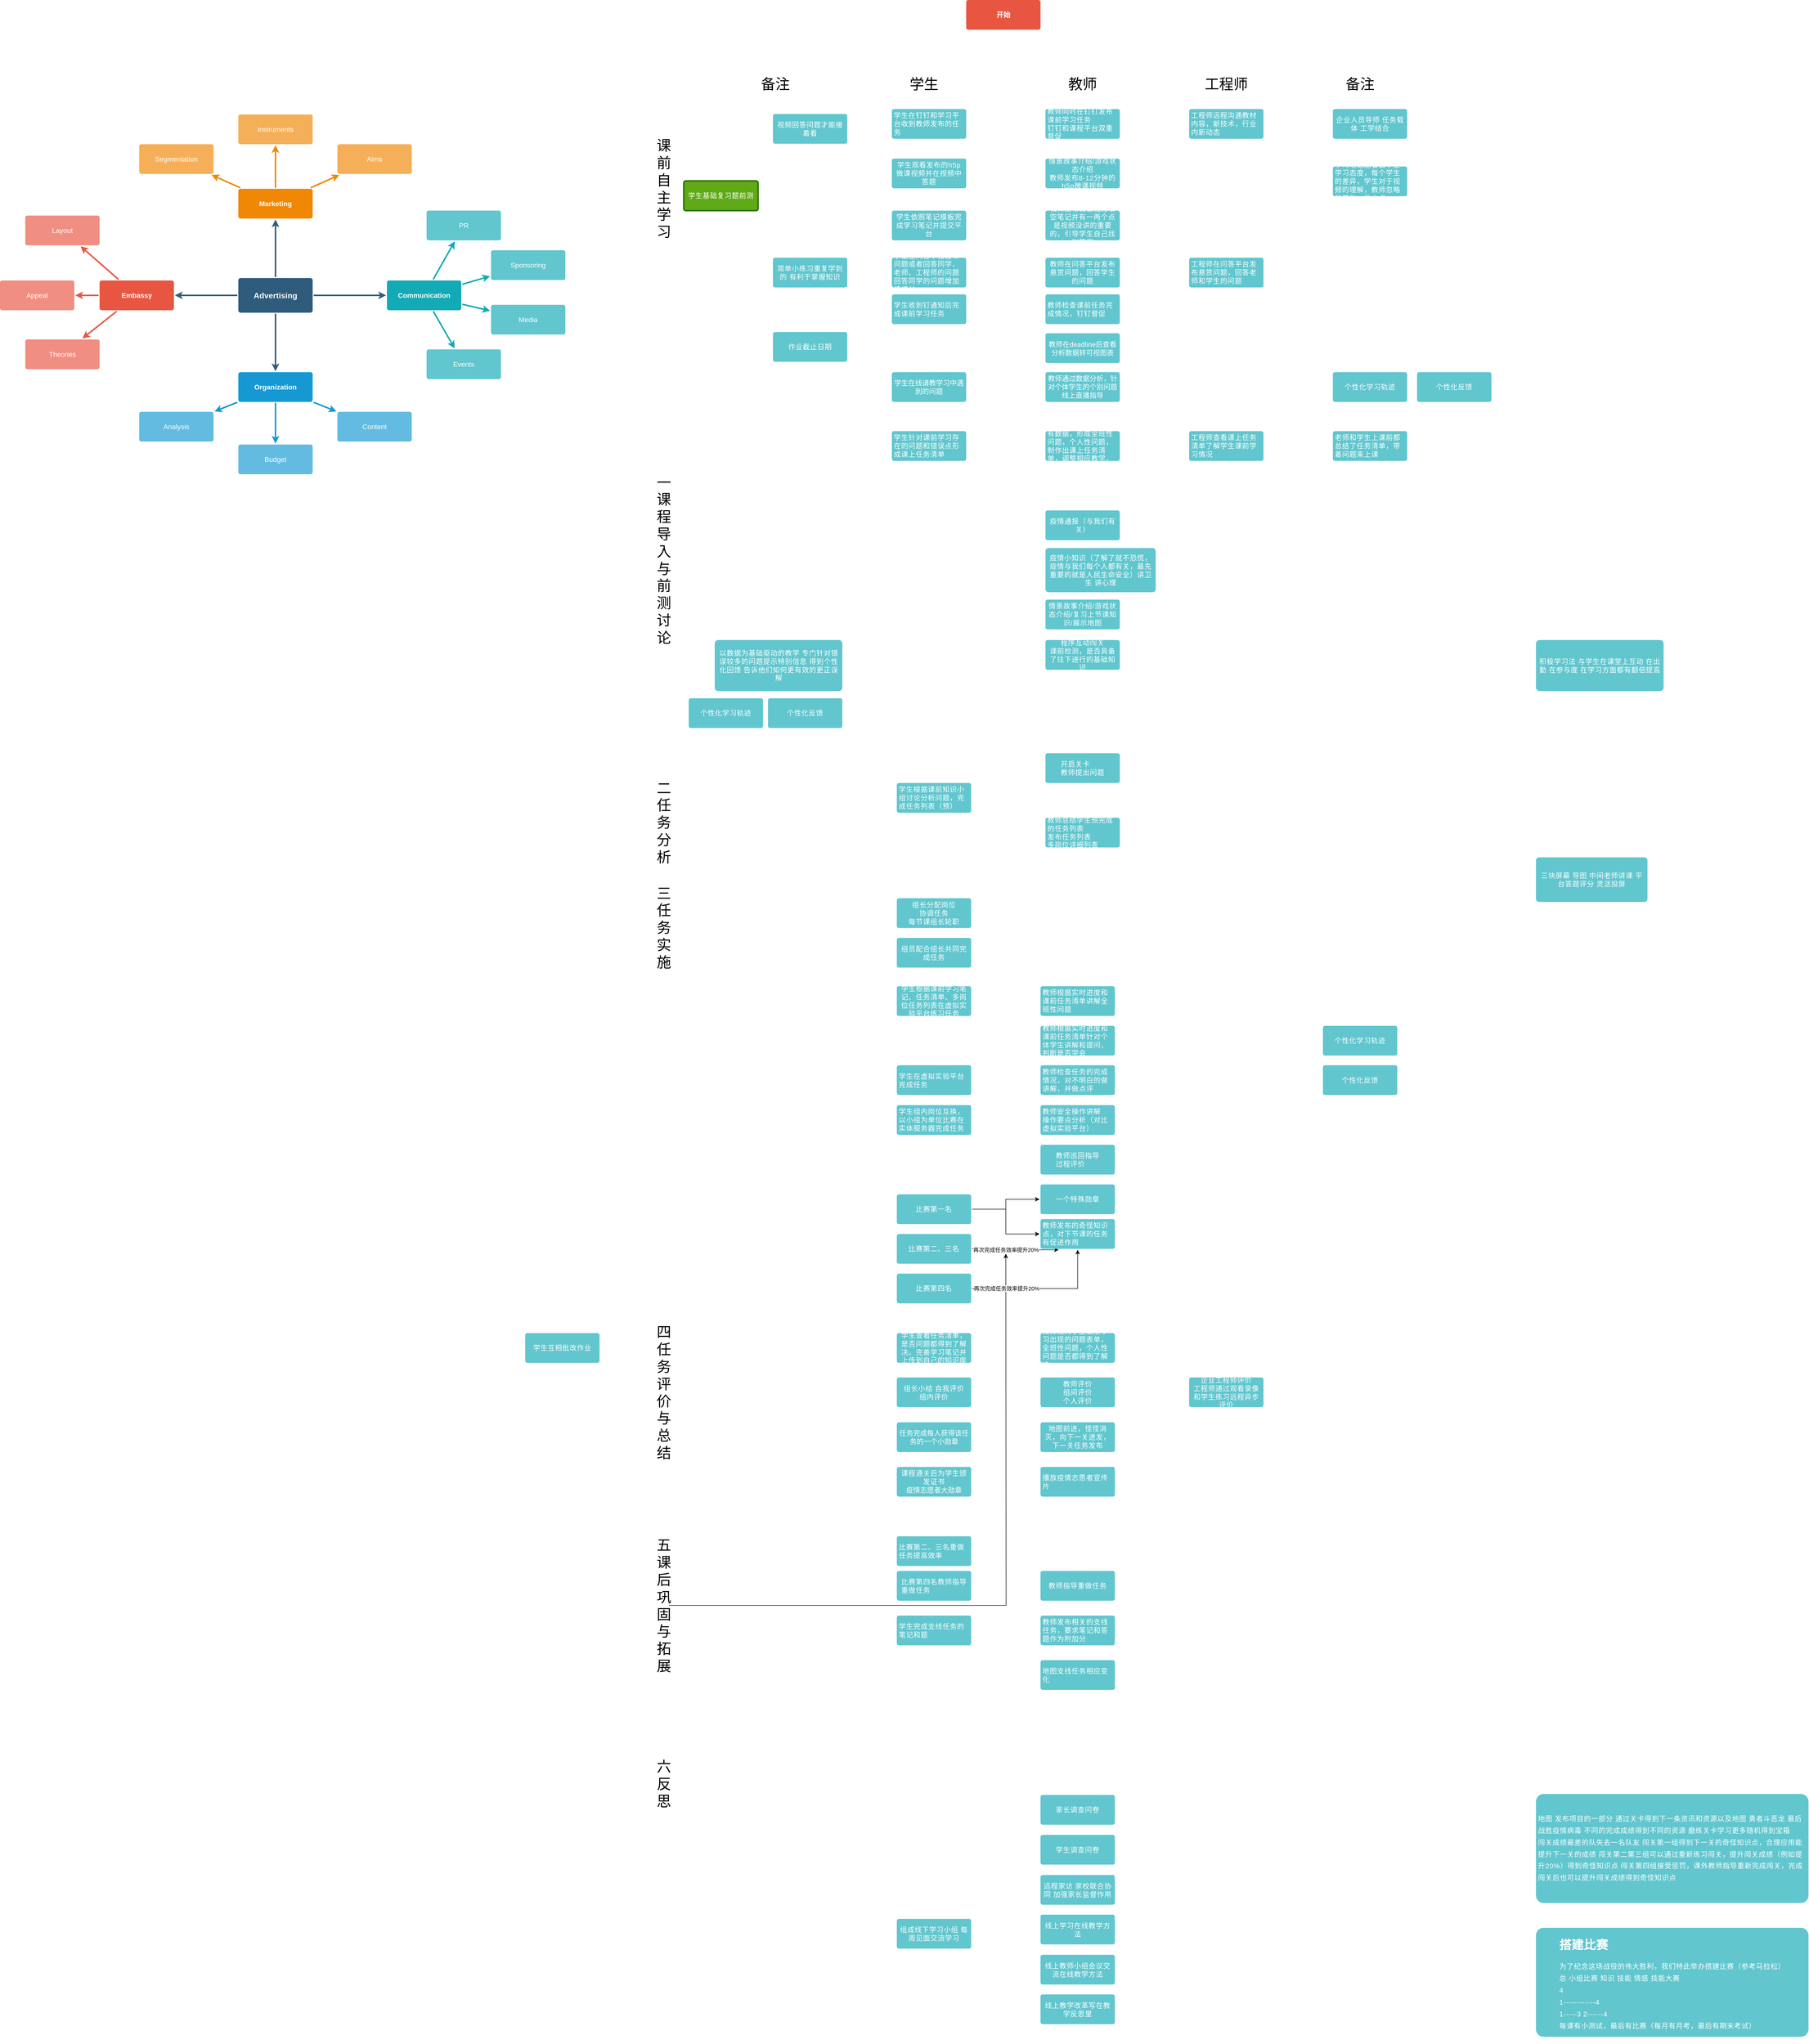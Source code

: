 <mxfile version="13.2.4" type="github"><diagram id="6a731a19-8d31-9384-78a2-239565b7b9f0" name="Page-1"><mxGraphModel dx="2160" dy="1420" grid="1" gridSize="10" guides="1" tooltips="1" connect="1" arrows="1" fold="1" page="1" pageScale="1" pageWidth="1169" pageHeight="827" background="none" math="0" shadow="0"><root><mxCell id="0"/><object label="虚框" id="nmj_nI3886fFNuUynjCF-1795"><mxCell style="locked=1;" parent="0"/></object><mxCell id="nmj_nI3886fFNuUynjCF-1793" value="" style="rounded=0;whiteSpace=wrap;html=1;fontSize=14;fontColor=#FFFFFF;rotation=90;strokeWidth=2;strokeColor=#FFFFFF;dashed=1;fillColor=none;" parent="nmj_nI3886fFNuUynjCF-1795" vertex="1"><mxGeometry x="-301.25" y="1751.25" width="3985" height="382.5" as="geometry"/></mxCell><mxCell id="nmj_nI3886fFNuUynjCF-1794" value="" style="rounded=0;whiteSpace=wrap;html=1;fontSize=14;fontColor=#FFFFFF;rotation=90;strokeWidth=2;strokeColor=#FFFFFF;dashed=1;fillColor=none;" parent="nmj_nI3886fFNuUynjCF-1795" vertex="1"><mxGeometry x="-1651.25" y="1711.25" width="3992.5" height="470" as="geometry"/></mxCell><mxCell id="nmj_nI3886fFNuUynjCF-1790" value="" style="rounded=0;whiteSpace=wrap;html=1;fontSize=14;fontColor=#FFFFFF;rotation=90;strokeWidth=2;strokeColor=#FFFFFF;dashed=1;fillColor=none;" parent="nmj_nI3886fFNuUynjCF-1795" vertex="1"><mxGeometry x="-1265" y="1805" width="3990" height="280" as="geometry"/></mxCell><mxCell id="nmj_nI3886fFNuUynjCF-1791" value="" style="rounded=0;whiteSpace=wrap;html=1;fontSize=14;fontColor=#FFFFFF;rotation=90;strokeWidth=2;strokeColor=#FFFFFF;dashed=1;fillColor=none;" parent="nmj_nI3886fFNuUynjCF-1795" vertex="1"><mxGeometry x="-965" y="1805" width="3990" height="280" as="geometry"/></mxCell><mxCell id="nmj_nI3886fFNuUynjCF-1792" value="" style="rounded=0;fontSize=14;fontColor=none;rotation=90;strokeWidth=2;strokeColor=#FFFFFF;dashed=1;fillColor=none;noLabel=1;textOpacity=0;" parent="nmj_nI3886fFNuUynjCF-1795" vertex="1"><mxGeometry x="-655" y="1805" width="3990" height="280" as="geometry"/></mxCell><mxCell id="1" parent="0"/><mxCell id="1745" value="" style="edgeStyle=none;rounded=0;jumpStyle=none;html=1;shadow=0;labelBackgroundColor=none;startArrow=none;startFill=0;endArrow=classic;endFill=1;jettySize=auto;orthogonalLoop=1;strokeColor=#2F5B7C;strokeWidth=3;fontFamily=Helvetica;fontSize=16;fontColor=#23445D;spacing=5;" parent="1" source="1749" target="1764" edge="1"><mxGeometry relative="1" as="geometry"/></mxCell><mxCell id="1746" value="" style="edgeStyle=none;rounded=0;jumpStyle=none;html=1;shadow=0;labelBackgroundColor=none;startArrow=none;startFill=0;endArrow=classic;endFill=1;jettySize=auto;orthogonalLoop=1;strokeColor=#2F5B7C;strokeWidth=3;fontFamily=Helvetica;fontSize=16;fontColor=#23445D;spacing=5;" parent="1" source="1749" target="1771" edge="1"><mxGeometry relative="1" as="geometry"/></mxCell><mxCell id="1747" value="" style="edgeStyle=none;rounded=0;jumpStyle=none;html=1;shadow=0;labelBackgroundColor=none;startArrow=none;startFill=0;endArrow=classic;endFill=1;jettySize=auto;orthogonalLoop=1;strokeColor=#2F5B7C;strokeWidth=3;fontFamily=Helvetica;fontSize=16;fontColor=#23445D;spacing=5;" parent="1" source="1749" target="1760" edge="1"><mxGeometry relative="1" as="geometry"/></mxCell><mxCell id="1748" value="" style="edgeStyle=none;rounded=0;jumpStyle=none;html=1;shadow=0;labelBackgroundColor=none;startArrow=none;startFill=0;endArrow=classic;endFill=1;jettySize=auto;orthogonalLoop=1;strokeColor=#2F5B7C;strokeWidth=3;fontFamily=Helvetica;fontSize=16;fontColor=#23445D;spacing=5;" parent="1" source="1749" target="1753" edge="1"><mxGeometry relative="1" as="geometry"/></mxCell><mxCell id="1749" value="Advertising" style="rounded=1;whiteSpace=wrap;html=1;shadow=0;labelBackgroundColor=none;strokeColor=none;strokeWidth=3;fillColor=#2F5B7C;fontFamily=Helvetica;fontSize=16;fontColor=#FFFFFF;align=center;fontStyle=1;spacing=5;arcSize=7;perimeterSpacing=2;" parent="1" vertex="1"><mxGeometry x="-669" y="381" width="150" height="70" as="geometry"/></mxCell><mxCell id="1750" value="" style="edgeStyle=none;rounded=1;jumpStyle=none;html=1;shadow=0;labelBackgroundColor=none;startArrow=none;startFill=0;jettySize=auto;orthogonalLoop=1;strokeColor=#E85642;strokeWidth=3;fontFamily=Helvetica;fontSize=14;fontColor=#FFFFFF;spacing=5;fontStyle=1;fillColor=#b0e3e6;" parent="1" source="1753" target="1756" edge="1"><mxGeometry relative="1" as="geometry"/></mxCell><mxCell id="1751" value="" style="edgeStyle=none;rounded=1;jumpStyle=none;html=1;shadow=0;labelBackgroundColor=none;startArrow=none;startFill=0;jettySize=auto;orthogonalLoop=1;strokeColor=#E85642;strokeWidth=3;fontFamily=Helvetica;fontSize=14;fontColor=#FFFFFF;spacing=5;fontStyle=1;fillColor=#b0e3e6;" parent="1" source="1753" target="1755" edge="1"><mxGeometry relative="1" as="geometry"/></mxCell><mxCell id="1752" value="" style="edgeStyle=none;rounded=1;jumpStyle=none;html=1;shadow=0;labelBackgroundColor=none;startArrow=none;startFill=0;jettySize=auto;orthogonalLoop=1;strokeColor=#E85642;strokeWidth=3;fontFamily=Helvetica;fontSize=14;fontColor=#FFFFFF;spacing=5;fontStyle=1;fillColor=#b0e3e6;" parent="1" source="1753" target="1754" edge="1"><mxGeometry relative="1" as="geometry"/></mxCell><mxCell id="1753" value="Embassy" style="rounded=1;whiteSpace=wrap;html=1;shadow=0;labelBackgroundColor=none;strokeColor=none;strokeWidth=3;fillColor=#e85642;fontFamily=Helvetica;fontSize=14;fontColor=#FFFFFF;align=center;spacing=5;fontStyle=1;arcSize=7;perimeterSpacing=2;" parent="1" vertex="1"><mxGeometry x="-949" y="386" width="150" height="60" as="geometry"/></mxCell><mxCell id="1754" value="Theories" style="rounded=1;whiteSpace=wrap;html=1;shadow=0;labelBackgroundColor=none;strokeColor=none;strokeWidth=3;fillColor=#f08e81;fontFamily=Helvetica;fontSize=14;fontColor=#FFFFFF;align=center;spacing=5;fontStyle=0;arcSize=7;perimeterSpacing=2;" parent="1" vertex="1"><mxGeometry x="-1099" y="505" width="150" height="60" as="geometry"/></mxCell><mxCell id="1755" value="Appeal" style="rounded=1;whiteSpace=wrap;html=1;shadow=0;labelBackgroundColor=none;strokeColor=none;strokeWidth=3;fillColor=#f08e81;fontFamily=Helvetica;fontSize=14;fontColor=#FFFFFF;align=center;spacing=5;fontStyle=0;arcSize=7;perimeterSpacing=2;" parent="1" vertex="1"><mxGeometry x="-1150" y="386" width="150" height="60" as="geometry"/></mxCell><mxCell id="1756" value="Layout" style="rounded=1;whiteSpace=wrap;html=1;shadow=0;labelBackgroundColor=none;strokeColor=none;strokeWidth=3;fillColor=#f08e81;fontFamily=Helvetica;fontSize=14;fontColor=#FFFFFF;align=center;spacing=5;fontStyle=0;arcSize=7;perimeterSpacing=2;" parent="1" vertex="1"><mxGeometry x="-1099" y="255" width="150" height="60" as="geometry"/></mxCell><mxCell id="1757" value="" style="edgeStyle=none;rounded=0;jumpStyle=none;html=1;shadow=0;labelBackgroundColor=none;startArrow=none;startFill=0;endArrow=classic;endFill=1;jettySize=auto;orthogonalLoop=1;strokeColor=#1699D3;strokeWidth=3;fontFamily=Helvetica;fontSize=14;fontColor=#FFFFFF;spacing=5;" parent="1" source="1760" target="1763" edge="1"><mxGeometry relative="1" as="geometry"/></mxCell><mxCell id="1758" value="" style="edgeStyle=none;rounded=0;jumpStyle=none;html=1;shadow=0;labelBackgroundColor=none;startArrow=none;startFill=0;endArrow=classic;endFill=1;jettySize=auto;orthogonalLoop=1;strokeColor=#1699D3;strokeWidth=3;fontFamily=Helvetica;fontSize=14;fontColor=#FFFFFF;spacing=5;" parent="1" source="1760" target="1762" edge="1"><mxGeometry relative="1" as="geometry"/></mxCell><mxCell id="1759" value="" style="edgeStyle=none;rounded=0;jumpStyle=none;html=1;shadow=0;labelBackgroundColor=none;startArrow=none;startFill=0;endArrow=classic;endFill=1;jettySize=auto;orthogonalLoop=1;strokeColor=#1699D3;strokeWidth=3;fontFamily=Helvetica;fontSize=14;fontColor=#FFFFFF;spacing=5;" parent="1" source="1760" target="1761" edge="1"><mxGeometry relative="1" as="geometry"/></mxCell><mxCell id="1760" value="Organization" style="rounded=1;whiteSpace=wrap;html=1;shadow=0;labelBackgroundColor=none;strokeColor=none;strokeWidth=3;fillColor=#1699d3;fontFamily=Helvetica;fontSize=14;fontColor=#FFFFFF;align=center;spacing=5;fontStyle=1;arcSize=7;perimeterSpacing=2;" parent="1" vertex="1"><mxGeometry x="-669" y="571" width="150" height="60" as="geometry"/></mxCell><mxCell id="1761" value="Content" style="rounded=1;whiteSpace=wrap;html=1;shadow=0;labelBackgroundColor=none;strokeColor=none;strokeWidth=3;fillColor=#64bbe2;fontFamily=Helvetica;fontSize=14;fontColor=#FFFFFF;align=center;spacing=5;arcSize=7;perimeterSpacing=2;" parent="1" vertex="1"><mxGeometry x="-469" y="651" width="150" height="60" as="geometry"/></mxCell><mxCell id="1762" value="Budget" style="rounded=1;whiteSpace=wrap;html=1;shadow=0;labelBackgroundColor=none;strokeColor=none;strokeWidth=3;fillColor=#64bbe2;fontFamily=Helvetica;fontSize=14;fontColor=#FFFFFF;align=center;spacing=5;arcSize=7;perimeterSpacing=2;" parent="1" vertex="1"><mxGeometry x="-669" y="717" width="150" height="60" as="geometry"/></mxCell><mxCell id="1763" value="Analysis" style="rounded=1;whiteSpace=wrap;html=1;shadow=0;labelBackgroundColor=none;strokeColor=none;strokeWidth=3;fillColor=#64bbe2;fontFamily=Helvetica;fontSize=14;fontColor=#FFFFFF;align=center;spacing=5;arcSize=7;perimeterSpacing=2;" parent="1" vertex="1"><mxGeometry x="-869" y="651" width="150" height="60" as="geometry"/></mxCell><mxCell id="1764" value="Marketing" style="rounded=1;whiteSpace=wrap;html=1;shadow=0;labelBackgroundColor=none;strokeColor=none;strokeWidth=3;fillColor=#F08705;fontFamily=Helvetica;fontSize=14;fontColor=#FFFFFF;align=center;spacing=5;fontStyle=1;arcSize=7;perimeterSpacing=2;" parent="1" vertex="1"><mxGeometry x="-669" y="201" width="150" height="60" as="geometry"/></mxCell><mxCell id="1765" value="Aims&lt;br&gt;" style="rounded=1;whiteSpace=wrap;html=1;shadow=0;labelBackgroundColor=none;strokeColor=none;strokeWidth=3;fillColor=#f5af58;fontFamily=Helvetica;fontSize=14;fontColor=#FFFFFF;align=center;spacing=5;arcSize=7;perimeterSpacing=2;" parent="1" vertex="1"><mxGeometry x="-469" y="111" width="150" height="60" as="geometry"/></mxCell><mxCell id="1766" value="" style="edgeStyle=none;rounded=0;jumpStyle=none;html=1;shadow=0;labelBackgroundColor=none;startArrow=none;startFill=0;endArrow=classic;endFill=1;jettySize=auto;orthogonalLoop=1;strokeColor=#F08705;strokeWidth=3;fontFamily=Helvetica;fontSize=14;fontColor=#FFFFFF;spacing=5;" parent="1" source="1764" target="1765" edge="1"><mxGeometry relative="1" as="geometry"/></mxCell><mxCell id="1767" value="Instruments" style="rounded=1;whiteSpace=wrap;html=1;shadow=0;labelBackgroundColor=none;strokeColor=none;strokeWidth=3;fillColor=#f5af58;fontFamily=Helvetica;fontSize=14;fontColor=#FFFFFF;align=center;spacing=5;arcSize=7;perimeterSpacing=2;" parent="1" vertex="1"><mxGeometry x="-669" y="51" width="150" height="60" as="geometry"/></mxCell><mxCell id="1768" value="" style="edgeStyle=none;rounded=0;jumpStyle=none;html=1;shadow=0;labelBackgroundColor=none;startArrow=none;startFill=0;endArrow=classic;endFill=1;jettySize=auto;orthogonalLoop=1;strokeColor=#F08705;strokeWidth=3;fontFamily=Helvetica;fontSize=14;fontColor=#FFFFFF;spacing=5;" parent="1" source="1764" target="1767" edge="1"><mxGeometry relative="1" as="geometry"/></mxCell><mxCell id="1769" value="Segmentation" style="rounded=1;whiteSpace=wrap;html=1;shadow=0;labelBackgroundColor=none;strokeColor=none;strokeWidth=3;fillColor=#f5af58;fontFamily=Helvetica;fontSize=14;fontColor=#FFFFFF;align=center;spacing=5;arcSize=7;perimeterSpacing=2;" parent="1" vertex="1"><mxGeometry x="-869" y="111" width="150" height="60" as="geometry"/></mxCell><mxCell id="1770" value="" style="edgeStyle=none;rounded=0;jumpStyle=none;html=1;shadow=0;labelBackgroundColor=none;startArrow=none;startFill=0;endArrow=classic;endFill=1;jettySize=auto;orthogonalLoop=1;strokeColor=#F08705;strokeWidth=3;fontFamily=Helvetica;fontSize=14;fontColor=#FFFFFF;spacing=5;" parent="1" source="1764" target="1769" edge="1"><mxGeometry relative="1" as="geometry"/></mxCell><mxCell id="1771" value="Communication" style="rounded=1;whiteSpace=wrap;html=1;shadow=0;labelBackgroundColor=none;strokeColor=none;strokeWidth=3;fillColor=#12aab5;fontFamily=Helvetica;fontSize=14;fontColor=#FFFFFF;align=center;spacing=5;fontStyle=1;arcSize=7;perimeterSpacing=2;" parent="1" vertex="1"><mxGeometry x="-369" y="386.0" width="150" height="60" as="geometry"/></mxCell><mxCell id="1772" value="Events" style="rounded=1;whiteSpace=wrap;html=1;shadow=0;labelBackgroundColor=none;strokeColor=none;strokeWidth=3;fillColor=#61c6ce;fontFamily=Helvetica;fontSize=14;fontColor=#FFFFFF;align=center;spacing=5;fontStyle=0;arcSize=7;perimeterSpacing=2;" parent="1" vertex="1"><mxGeometry x="-289" y="525" width="150" height="60" as="geometry"/></mxCell><mxCell id="1773" value="" style="edgeStyle=none;rounded=1;jumpStyle=none;html=1;shadow=0;labelBackgroundColor=none;startArrow=none;startFill=0;jettySize=auto;orthogonalLoop=1;strokeColor=#12AAB5;strokeWidth=3;fontFamily=Helvetica;fontSize=14;fontColor=#FFFFFF;spacing=5;fontStyle=1;fillColor=#b0e3e6;" parent="1" source="1771" target="1772" edge="1"><mxGeometry relative="1" as="geometry"/></mxCell><mxCell id="1774" value="Media" style="rounded=1;whiteSpace=wrap;html=1;shadow=0;labelBackgroundColor=none;strokeColor=none;strokeWidth=3;fillColor=#61c6ce;fontFamily=Helvetica;fontSize=14;fontColor=#FFFFFF;align=center;spacing=5;fontStyle=0;arcSize=7;perimeterSpacing=2;" parent="1" vertex="1"><mxGeometry x="-159" y="435" width="150" height="60" as="geometry"/></mxCell><mxCell id="1775" value="" style="edgeStyle=none;rounded=1;jumpStyle=none;html=1;shadow=0;labelBackgroundColor=none;startArrow=none;startFill=0;jettySize=auto;orthogonalLoop=1;strokeColor=#12AAB5;strokeWidth=3;fontFamily=Helvetica;fontSize=14;fontColor=#FFFFFF;spacing=5;fontStyle=1;fillColor=#b0e3e6;" parent="1" source="1771" target="1774" edge="1"><mxGeometry relative="1" as="geometry"/></mxCell><mxCell id="1776" value="Sponsoring" style="rounded=1;whiteSpace=wrap;html=1;shadow=0;labelBackgroundColor=none;strokeColor=none;strokeWidth=3;fillColor=#61c6ce;fontFamily=Helvetica;fontSize=14;fontColor=#FFFFFF;align=center;spacing=5;fontStyle=0;arcSize=7;perimeterSpacing=2;" parent="1" vertex="1"><mxGeometry x="-159" y="325" width="150" height="60" as="geometry"/></mxCell><mxCell id="1777" value="" style="edgeStyle=none;rounded=1;jumpStyle=none;html=1;shadow=0;labelBackgroundColor=none;startArrow=none;startFill=0;jettySize=auto;orthogonalLoop=1;strokeColor=#12AAB5;strokeWidth=3;fontFamily=Helvetica;fontSize=14;fontColor=#FFFFFF;spacing=5;fontStyle=1;fillColor=#b0e3e6;" parent="1" source="1771" target="1776" edge="1"><mxGeometry relative="1" as="geometry"/></mxCell><mxCell id="1778" value="PR" style="rounded=1;whiteSpace=wrap;html=1;shadow=0;labelBackgroundColor=none;strokeColor=none;strokeWidth=3;fillColor=#61c6ce;fontFamily=Helvetica;fontSize=14;fontColor=#FFFFFF;align=center;spacing=5;fontStyle=0;arcSize=7;perimeterSpacing=2;" parent="1" vertex="1"><mxGeometry x="-289" y="245" width="150" height="60" as="geometry"/></mxCell><mxCell id="1779" value="" style="edgeStyle=none;rounded=1;jumpStyle=none;html=1;shadow=0;labelBackgroundColor=none;startArrow=none;startFill=0;jettySize=auto;orthogonalLoop=1;strokeColor=#12AAB5;strokeWidth=3;fontFamily=Helvetica;fontSize=14;fontColor=#FFFFFF;spacing=5;fontStyle=1;fillColor=#b0e3e6;" parent="1" source="1771" target="1778" edge="1"><mxGeometry relative="1" as="geometry"/></mxCell><mxCell id="AscVYGHnwPpQpEWjAs20-1784" value="&lt;font style=&quot;font-size: 29px&quot;&gt;课前自主学习&lt;/font&gt;" style="text;html=1;strokeColor=none;fillColor=none;align=center;verticalAlign=middle;whiteSpace=wrap;rounded=0;direction=south;" parent="1" vertex="1"><mxGeometry x="180" y="161" width="20" height="79" as="geometry"/></mxCell><mxCell id="AscVYGHnwPpQpEWjAs20-1786" value="&lt;span style=&quot;font-size: 29px&quot;&gt;一课程导入与前测讨论&lt;/span&gt;" style="text;html=1;strokeColor=none;fillColor=none;align=center;verticalAlign=middle;whiteSpace=wrap;rounded=0;direction=south;" parent="1" vertex="1"><mxGeometry x="180" y="910" width="20" height="79" as="geometry"/></mxCell><mxCell id="AscVYGHnwPpQpEWjAs20-1787" value="&lt;span style=&quot;font-size: 29px&quot;&gt;二任务分析&lt;/span&gt;" style="text;html=1;strokeColor=none;fillColor=none;align=center;verticalAlign=middle;whiteSpace=wrap;rounded=0;direction=south;" parent="1" vertex="1"><mxGeometry x="180" y="1440" width="20" height="79" as="geometry"/></mxCell><mxCell id="AscVYGHnwPpQpEWjAs20-1791" value="&lt;span style=&quot;font-size: 29px&quot;&gt;三任务实施&lt;/span&gt;" style="text;html=1;strokeColor=none;fillColor=none;align=center;verticalAlign=middle;whiteSpace=wrap;rounded=0;direction=south;" parent="1" vertex="1"><mxGeometry x="180" y="1652" width="20" height="79" as="geometry"/></mxCell><mxCell id="PLxwyVmpHVr_QOYRHR6i-1823" style="edgeStyle=orthogonalEdgeStyle;rounded=0;orthogonalLoop=1;jettySize=auto;html=1;" parent="1" source="AscVYGHnwPpQpEWjAs20-1794" edge="1"><mxGeometry relative="1" as="geometry"><mxPoint x="880" y="2350" as="targetPoint"/></mxGeometry></mxCell><mxCell id="AscVYGHnwPpQpEWjAs20-1794" value="&lt;span style=&quot;font-size: 29px&quot;&gt;五 课后巩固与拓展&lt;/span&gt;" style="text;html=1;strokeColor=none;fillColor=none;align=center;verticalAlign=middle;whiteSpace=wrap;rounded=0;direction=south;" parent="1" vertex="1"><mxGeometry x="180" y="3020" width="20" height="79" as="geometry"/></mxCell><mxCell id="AscVYGHnwPpQpEWjAs20-1795" value="&lt;span style=&quot;font-size: 29px&quot;&gt;四任务评价与总结&lt;/span&gt;" style="text;html=1;strokeColor=none;fillColor=none;align=center;verticalAlign=middle;whiteSpace=wrap;rounded=0;direction=south;" parent="1" vertex="1"><mxGeometry x="180" y="2590" width="20" height="79" as="geometry"/></mxCell><mxCell id="3Mf3-hZXr74zlVZeuSpc-1779" value="&lt;span style=&quot;letter-spacing: 0.7px; text-align: left;&quot;&gt;作业截止日期&lt;/span&gt;" style="rounded=1;whiteSpace=wrap;html=1;shadow=0;labelBackgroundColor=none;strokeColor=none;strokeWidth=3;fillColor=#61c6ce;fontFamily=Helvetica;fontSize=14;fontColor=#FFFFFF;align=center;spacing=5;fontStyle=0;arcSize=7;perimeterSpacing=2;" parent="1" vertex="1"><mxGeometry x="410" y="490" width="150" height="60" as="geometry"/></mxCell><mxCell id="3Mf3-hZXr74zlVZeuSpc-1780" value="&lt;span style=&quot;letter-spacing: 0.7px ; text-align: left&quot;&gt;课程通关后为学生颁发证书&lt;/span&gt;&lt;span style=&quot;text-align: left ; letter-spacing: 0.7px&quot;&gt;&lt;br&gt;&lt;/span&gt;疫情志愿者大勋章" style="rounded=1;whiteSpace=wrap;html=1;shadow=0;labelBackgroundColor=none;strokeColor=none;strokeWidth=3;fillColor=#61c6ce;fontFamily=Helvetica;fontSize=14;fontColor=#FFFFFF;align=center;spacing=5;fontStyle=0;arcSize=7;perimeterSpacing=2;" parent="1" vertex="1"><mxGeometry x="660" y="2780" width="150" height="60" as="geometry"/></mxCell><mxCell id="3Mf3-hZXr74zlVZeuSpc-1781" value="&lt;span style=&quot;letter-spacing: 0.7px ; text-align: left&quot;&gt;情景故事介绍/游戏状态介绍&lt;br&gt;教师发布8-12分钟的h5p微课视频&lt;/span&gt;" style="rounded=1;whiteSpace=wrap;html=1;shadow=0;labelBackgroundColor=none;strokeColor=none;strokeWidth=3;fillColor=#61c6ce;fontFamily=Helvetica;fontSize=14;fontColor=#FFFFFF;align=center;spacing=5;fontStyle=0;arcSize=7;perimeterSpacing=2;" parent="1" vertex="1"><mxGeometry x="960" y="140" width="150" height="60" as="geometry"/></mxCell><mxCell id="3Mf3-hZXr74zlVZeuSpc-1782" value="&lt;span style=&quot;letter-spacing: 0.7px; text-align: left;&quot;&gt;简单小练习重复学到的    有利于掌握知识&lt;/span&gt;" style="rounded=1;whiteSpace=wrap;html=1;shadow=0;labelBackgroundColor=none;strokeColor=none;strokeWidth=3;fillColor=#61c6ce;fontFamily=Helvetica;fontSize=14;fontColor=#FFFFFF;align=center;spacing=5;fontStyle=0;arcSize=7;perimeterSpacing=2;" parent="1" vertex="1"><mxGeometry x="410" y="340" width="150" height="60" as="geometry"/></mxCell><mxCell id="3Mf3-hZXr74zlVZeuSpc-1783" value="&lt;span style=&quot;letter-spacing: 0.7px; text-align: left;&quot;&gt;视频回答问题才能接着看&lt;/span&gt;" style="rounded=1;whiteSpace=wrap;html=1;shadow=0;labelBackgroundColor=none;strokeColor=none;strokeWidth=3;fillColor=#61c6ce;fontFamily=Helvetica;fontSize=14;fontColor=#FFFFFF;align=center;spacing=5;fontStyle=0;arcSize=7;perimeterSpacing=2;" parent="1" vertex="1"><mxGeometry x="410" y="50" width="150" height="60" as="geometry"/></mxCell><mxCell id="3Mf3-hZXr74zlVZeuSpc-1784" value="&lt;span style=&quot;letter-spacing: 0.7px ; text-align: left&quot;&gt;程序互动闯关&lt;br&gt;课前检测，是否具备了往下进行的基础知识&lt;br&gt;&lt;/span&gt;" style="rounded=1;whiteSpace=wrap;html=1;shadow=0;labelBackgroundColor=none;strokeColor=none;strokeWidth=3;fillColor=#61c6ce;fontFamily=Helvetica;fontSize=14;fontColor=#FFFFFF;align=center;spacing=5;fontStyle=0;arcSize=7;perimeterSpacing=2;" parent="1" vertex="1"><mxGeometry x="960" y="1111.5" width="150" height="60" as="geometry"/></mxCell><mxCell id="3Mf3-hZXr74zlVZeuSpc-1785" value="&lt;span style=&quot;letter-spacing: 0.7px ; text-align: left&quot;&gt;学生根据课前学习笔记、任务清单、多岗位任务列表在虚拟实验平台练习任务&lt;/span&gt;" style="rounded=1;whiteSpace=wrap;html=1;shadow=0;labelBackgroundColor=none;strokeColor=none;strokeWidth=3;fillColor=#61c6ce;fontFamily=Helvetica;fontSize=14;fontColor=#FFFFFF;align=center;spacing=5;fontStyle=0;arcSize=7;perimeterSpacing=2;" parent="1" vertex="1"><mxGeometry x="660" y="1810" width="150" height="60" as="geometry"/></mxCell><mxCell id="3Mf3-hZXr74zlVZeuSpc-1786" value="&lt;span style=&quot;letter-spacing: 0.7px; text-align: left;&quot;&gt;学生互相批改作业&lt;/span&gt;" style="rounded=1;whiteSpace=wrap;html=1;shadow=0;labelBackgroundColor=none;strokeColor=none;strokeWidth=3;fillColor=#61c6ce;fontFamily=Helvetica;fontSize=14;fontColor=#FFFFFF;align=center;spacing=5;fontStyle=0;arcSize=7;perimeterSpacing=2;" parent="1" vertex="1"><mxGeometry x="-90" y="2510" width="150" height="60" as="geometry"/></mxCell><mxCell id="3Mf3-hZXr74zlVZeuSpc-1787" value="&lt;span style=&quot;letter-spacing: 0.7px ; text-align: left&quot;&gt;教师在问答平台发布悬赏问题，回答学生的问题&lt;/span&gt;" style="rounded=1;whiteSpace=wrap;html=1;shadow=0;labelBackgroundColor=none;strokeColor=none;strokeWidth=3;fillColor=#61c6ce;fontFamily=Helvetica;fontSize=14;fontColor=#FFFFFF;align=center;spacing=5;fontStyle=0;arcSize=7;perimeterSpacing=2;" parent="1" vertex="1"><mxGeometry x="960" y="340" width="150" height="60" as="geometry"/></mxCell><mxCell id="3Mf3-hZXr74zlVZeuSpc-1788" value="&lt;span style=&quot;letter-spacing: 0.7px ; text-align: left&quot;&gt;组成线下学习小组    每周见面交流学习&lt;/span&gt;" style="rounded=1;whiteSpace=wrap;html=1;shadow=0;labelBackgroundColor=none;strokeColor=none;strokeWidth=3;fillColor=#61c6ce;fontFamily=Helvetica;fontSize=14;fontColor=#FFFFFF;align=center;spacing=5;fontStyle=0;arcSize=7;perimeterSpacing=2;" parent="1" vertex="1"><mxGeometry x="660" y="3692" width="150" height="60" as="geometry"/></mxCell><mxCell id="3Mf3-hZXr74zlVZeuSpc-1789" value="&lt;span style=&quot;letter-spacing: 0.7px; text-align: left;&quot;&gt;以数据为基础驱动的教学        专门针对错误较多的问题提示特别信息 得到个性化回馈 告诉他们如何更有效的更正误解&lt;/span&gt;" style="rounded=1;whiteSpace=wrap;html=1;shadow=0;labelBackgroundColor=none;strokeColor=none;strokeWidth=3;fillColor=#61c6ce;fontFamily=Helvetica;fontSize=14;fontColor=#FFFFFF;align=center;spacing=5;fontStyle=0;arcSize=7;perimeterSpacing=2;" parent="1" vertex="1"><mxGeometry x="292.5" y="1111.5" width="257.5" height="103" as="geometry"/></mxCell><mxCell id="3Mf3-hZXr74zlVZeuSpc-1790" value="&lt;span style=&quot;letter-spacing: 0.7px; text-align: left;&quot;&gt;个性化学习轨迹&lt;/span&gt;" style="rounded=1;whiteSpace=wrap;html=1;shadow=0;labelBackgroundColor=none;strokeColor=none;strokeWidth=3;fillColor=#61c6ce;fontFamily=Helvetica;fontSize=14;fontColor=#FFFFFF;align=center;spacing=5;fontStyle=0;arcSize=7;perimeterSpacing=2;" parent="1" vertex="1"><mxGeometry x="240" y="1229" width="150" height="60" as="geometry"/></mxCell><mxCell id="3Mf3-hZXr74zlVZeuSpc-1791" value="&lt;span style=&quot;letter-spacing: 0.7px; text-align: left;&quot;&gt;个性化反馈&lt;/span&gt;" style="rounded=1;whiteSpace=wrap;html=1;shadow=0;labelBackgroundColor=none;strokeColor=none;strokeWidth=3;fillColor=#61c6ce;fontFamily=Helvetica;fontSize=14;fontColor=#FFFFFF;align=center;spacing=5;fontStyle=0;arcSize=7;perimeterSpacing=2;" parent="1" vertex="1"><mxGeometry x="400" y="1229" width="150" height="60" as="geometry"/></mxCell><mxCell id="3Mf3-hZXr74zlVZeuSpc-1792" value="&lt;span style=&quot;letter-spacing: 0.7px; text-align: left;&quot;&gt;积极学习法    与学生在课堂上互动    在出勤 在参与度 在学习方面都有翻倍提高&lt;/span&gt;" style="rounded=1;whiteSpace=wrap;html=1;shadow=0;labelBackgroundColor=none;strokeColor=none;strokeWidth=3;fillColor=#61c6ce;fontFamily=Helvetica;fontSize=14;fontColor=#FFFFFF;align=center;spacing=5;fontStyle=0;arcSize=7;perimeterSpacing=2;" parent="1" vertex="1"><mxGeometry x="1950" y="1111.5" width="257.5" height="103" as="geometry"/></mxCell><mxCell id="3Mf3-hZXr74zlVZeuSpc-1793" value="&lt;span style=&quot;letter-spacing: 0.7px; text-align: left;&quot;&gt;线上教学改革写在教学反思里&lt;/span&gt;" style="rounded=1;whiteSpace=wrap;html=1;shadow=0;labelBackgroundColor=none;strokeColor=none;strokeWidth=3;fillColor=#61c6ce;fontFamily=Helvetica;fontSize=14;fontColor=#FFFFFF;align=center;spacing=5;fontStyle=0;arcSize=7;perimeterSpacing=2;" parent="1" vertex="1"><mxGeometry x="950" y="3844.5" width="150" height="60" as="geometry"/></mxCell><mxCell id="3Mf3-hZXr74zlVZeuSpc-1794" value="&lt;span style=&quot;letter-spacing: 0.7px; text-align: left;&quot;&gt;家长调查问卷&lt;/span&gt;" style="rounded=1;whiteSpace=wrap;html=1;shadow=0;labelBackgroundColor=none;strokeColor=none;strokeWidth=3;fillColor=#61c6ce;fontFamily=Helvetica;fontSize=14;fontColor=#FFFFFF;align=center;spacing=5;fontStyle=0;arcSize=7;perimeterSpacing=2;" parent="1" vertex="1"><mxGeometry x="950" y="3442" width="150" height="60" as="geometry"/></mxCell><mxCell id="3Mf3-hZXr74zlVZeuSpc-1795" value="&lt;span style=&quot;letter-spacing: 0.7px; text-align: left;&quot;&gt;学生调查问卷&lt;/span&gt;" style="rounded=1;whiteSpace=wrap;html=1;shadow=0;labelBackgroundColor=none;strokeColor=none;strokeWidth=3;fillColor=#61c6ce;fontFamily=Helvetica;fontSize=14;fontColor=#FFFFFF;align=center;spacing=5;fontStyle=0;arcSize=7;perimeterSpacing=2;" parent="1" vertex="1"><mxGeometry x="950" y="3522.5" width="150" height="60" as="geometry"/></mxCell><mxCell id="3Mf3-hZXr74zlVZeuSpc-1796" value="&lt;span style=&quot;letter-spacing: 0.7px; text-align: left;&quot;&gt;线上学习在线教学方法&lt;/span&gt;" style="rounded=1;whiteSpace=wrap;html=1;shadow=0;labelBackgroundColor=none;strokeColor=none;strokeWidth=3;fillColor=#61c6ce;fontFamily=Helvetica;fontSize=14;fontColor=#FFFFFF;align=center;spacing=5;fontStyle=0;arcSize=7;perimeterSpacing=2;" parent="1" vertex="1"><mxGeometry x="950" y="3683.5" width="150" height="60" as="geometry"/></mxCell><mxCell id="3Mf3-hZXr74zlVZeuSpc-1797" value="&lt;span style=&quot;letter-spacing: 0.7px; text-align: left;&quot;&gt;线上教师小组会议交流在线教学方法&lt;/span&gt;" style="rounded=1;whiteSpace=wrap;html=1;shadow=0;labelBackgroundColor=none;strokeColor=none;strokeWidth=3;fillColor=#61c6ce;fontFamily=Helvetica;fontSize=14;fontColor=#FFFFFF;align=center;spacing=5;fontStyle=0;arcSize=7;perimeterSpacing=2;" parent="1" vertex="1"><mxGeometry x="950" y="3764.5" width="150" height="60" as="geometry"/></mxCell><mxCell id="ghfy4YOmroa950oPnRuk-1779" value="任务完成每人获得该任务的一个小勋章&lt;div style=&quot;text-align: left&quot;&gt;&lt;/div&gt;" style="rounded=1;whiteSpace=wrap;html=1;shadow=0;labelBackgroundColor=none;strokeColor=none;strokeWidth=3;fillColor=#61c6ce;fontFamily=Helvetica;fontSize=14;fontColor=#FFFFFF;align=center;spacing=5;fontStyle=0;arcSize=7;perimeterSpacing=2;" parent="1" vertex="1"><mxGeometry x="660" y="2690" width="150" height="60" as="geometry"/></mxCell><mxCell id="ghfy4YOmroa950oPnRuk-1780" value="&lt;span style=&quot;letter-spacing: 0.7px; text-align: left;&quot;&gt;远程家访    家校联合协同    加强家长监督作用&lt;/span&gt;" style="rounded=1;whiteSpace=wrap;html=1;shadow=0;labelBackgroundColor=none;strokeColor=none;strokeWidth=3;fillColor=#61c6ce;fontFamily=Helvetica;fontSize=14;fontColor=#FFFFFF;align=center;spacing=5;fontStyle=0;arcSize=7;perimeterSpacing=2;" parent="1" vertex="1"><mxGeometry x="950" y="3603.5" width="150" height="60" as="geometry"/></mxCell><mxCell id="ghfy4YOmroa950oPnRuk-1781" value="&lt;span style=&quot;letter-spacing: 0.7px ; text-align: left&quot;&gt;学生依照笔记模板完成学习笔记并提交平台&lt;/span&gt;" style="rounded=1;whiteSpace=wrap;html=1;shadow=0;labelBackgroundColor=none;strokeColor=none;strokeWidth=3;fillColor=#61c6ce;fontFamily=Helvetica;fontSize=14;fontColor=#FFFFFF;align=center;spacing=5;fontStyle=0;arcSize=7;perimeterSpacing=2;" parent="1" vertex="1"><mxGeometry x="650" y="245" width="150" height="60" as="geometry"/></mxCell><mxCell id="ghfy4YOmroa950oPnRuk-1782" value="&lt;span style=&quot;letter-spacing: 0.7px; text-align: left;&quot;&gt;疫情通报（与我们有关）&lt;/span&gt;" style="rounded=1;whiteSpace=wrap;html=1;shadow=0;labelBackgroundColor=none;strokeColor=none;strokeWidth=3;fillColor=#61c6ce;fontFamily=Helvetica;fontSize=14;fontColor=#FFFFFF;align=center;spacing=5;fontStyle=0;arcSize=7;perimeterSpacing=2;" parent="1" vertex="1"><mxGeometry x="960" y="850" width="150" height="60" as="geometry"/></mxCell><mxCell id="ghfy4YOmroa950oPnRuk-1783" value="&lt;span style=&quot;letter-spacing: 0.7px; text-align: left;&quot;&gt;疫情小知识（了解了就不恐慌，疫情与我们每个人都有关，最先重要的就是人民生命安全）讲卫生    讲心理&lt;/span&gt;" style="rounded=1;whiteSpace=wrap;html=1;shadow=0;labelBackgroundColor=none;strokeColor=none;strokeWidth=3;fillColor=#61c6ce;fontFamily=Helvetica;fontSize=14;fontColor=#FFFFFF;align=center;spacing=5;fontStyle=0;arcSize=7;perimeterSpacing=2;" parent="1" vertex="1"><mxGeometry x="960" y="926" width="222.5" height="89" as="geometry"/></mxCell><mxCell id="ghfy4YOmroa950oPnRuk-1784" value="&lt;div style=&quot;text-align: left&quot;&gt;&lt;span style=&quot;letter-spacing: 0.7px&quot;&gt;教师总结学生预完成的任务列表&lt;/span&gt;&lt;/div&gt;&lt;div style=&quot;text-align: left&quot;&gt;&lt;span style=&quot;letter-spacing: 0.7px&quot;&gt;发布任务列表&lt;/span&gt;&lt;/div&gt;&lt;div style=&quot;text-align: left&quot;&gt;&lt;span style=&quot;letter-spacing: 0.7px&quot;&gt;多岗位详细列表&lt;/span&gt;&lt;/div&gt;" style="rounded=1;whiteSpace=wrap;html=1;shadow=0;labelBackgroundColor=none;strokeColor=none;strokeWidth=3;fillColor=#61c6ce;fontFamily=Helvetica;fontSize=14;fontColor=#FFFFFF;align=center;spacing=5;fontStyle=0;arcSize=7;perimeterSpacing=2;" parent="1" vertex="1"><mxGeometry x="960" y="1470" width="150" height="60" as="geometry"/></mxCell><mxCell id="ghfy4YOmroa950oPnRuk-1785" value="&lt;div&gt;&lt;span style=&quot;letter-spacing: 0.7px&quot;&gt;组长分配岗位&lt;/span&gt;&lt;/div&gt;&lt;div&gt;&lt;span style=&quot;letter-spacing: 0.7px&quot;&gt;协调任务&lt;/span&gt;&lt;/div&gt;&lt;div&gt;&lt;span style=&quot;letter-spacing: 0.7px&quot;&gt;每节课组长轮职&lt;/span&gt;&lt;/div&gt;" style="rounded=1;whiteSpace=wrap;html=1;shadow=0;labelBackgroundColor=none;strokeColor=none;strokeWidth=3;fillColor=#61c6ce;fontFamily=Helvetica;fontSize=14;fontColor=#FFFFFF;align=center;spacing=5;fontStyle=0;arcSize=7;perimeterSpacing=2;" parent="1" vertex="1"><mxGeometry x="660" y="1632.5" width="150" height="60" as="geometry"/></mxCell><mxCell id="ghfy4YOmroa950oPnRuk-1786" value="&lt;div&gt;&lt;span style=&quot;letter-spacing: 0.7px&quot;&gt;组员配合组长共同完成任务&lt;/span&gt;&lt;/div&gt;" style="rounded=1;whiteSpace=wrap;html=1;shadow=0;labelBackgroundColor=none;strokeColor=none;strokeWidth=3;fillColor=#61c6ce;fontFamily=Helvetica;fontSize=14;fontColor=#FFFFFF;align=center;spacing=5;fontStyle=0;arcSize=7;perimeterSpacing=2;" parent="1" vertex="1"><mxGeometry x="660" y="1712.5" width="150" height="60" as="geometry"/></mxCell><mxCell id="ghfy4YOmroa950oPnRuk-1787" value="&lt;span style=&quot;letter-spacing: 0.7px; text-align: left;&quot;&gt;组长小结    自我评价&lt;br&gt;组内评价&lt;br&gt;&lt;/span&gt;" style="rounded=1;whiteSpace=wrap;html=1;shadow=0;labelBackgroundColor=none;strokeColor=none;strokeWidth=3;fillColor=#61c6ce;fontFamily=Helvetica;fontSize=14;fontColor=#FFFFFF;align=center;spacing=5;fontStyle=0;arcSize=7;perimeterSpacing=2;" parent="1" vertex="1"><mxGeometry x="660" y="2599.5" width="150" height="60" as="geometry"/></mxCell><mxCell id="ghfy4YOmroa950oPnRuk-1788" value="&lt;span style=&quot;letter-spacing: 0.7px ; text-align: left&quot;&gt;教师评价&lt;br&gt;组间评价&lt;br&gt;个人评价&lt;br&gt;&lt;/span&gt;" style="rounded=1;whiteSpace=wrap;html=1;shadow=0;labelBackgroundColor=none;strokeColor=none;strokeWidth=3;fillColor=#61c6ce;fontFamily=Helvetica;fontSize=14;fontColor=#FFFFFF;align=center;spacing=5;fontStyle=0;arcSize=7;perimeterSpacing=2;" parent="1" vertex="1"><mxGeometry x="950" y="2599.5" width="150" height="60" as="geometry"/></mxCell><mxCell id="ghfy4YOmroa950oPnRuk-1789" value="&lt;span style=&quot;letter-spacing: 0.7px; text-align: left;&quot;&gt;企业工程师评价&lt;br&gt;工程师通过观看录像和学生练习远程异步评价&lt;br&gt;&lt;/span&gt;" style="rounded=1;whiteSpace=wrap;html=1;shadow=0;labelBackgroundColor=none;strokeColor=none;strokeWidth=3;fillColor=#61c6ce;fontFamily=Helvetica;fontSize=14;fontColor=#FFFFFF;align=center;spacing=5;fontStyle=0;arcSize=7;perimeterSpacing=2;" parent="1" vertex="1"><mxGeometry x="1250" y="2599.5" width="150" height="60" as="geometry"/></mxCell><mxCell id="ghfy4YOmroa950oPnRuk-1790" value="&lt;h3 id=&quot;4ever-bi-542&quot; class=&quot;h4d7pc3&quot; style=&quot;box-sizing: border-box; margin: 8px 0px 14.56px; font-size: 24px; line-height: 1.41; padding-top: 0px; padding-bottom: 0px; letter-spacing: 0.7px; text-align: left; padding-left: 0px;&quot;&gt;&lt;span style=&quot;box-sizing: border-box&quot;&gt;搭建比赛&lt;/span&gt;&lt;/h3&gt;&lt;div class=&quot;p16ugcud&quot; style=&quot;box-sizing: border-box; min-height: 24px; line-height: 1.71; margin-top: 0px; margin-bottom: 0px; letter-spacing: 0.7px; text-align: left; padding-left: 0px;&quot;&gt;&lt;span style=&quot;box-sizing: border-box&quot;&gt;为了纪念这场战役的伟大胜利，我们特此举办搭建比赛（参考马拉松）&lt;/span&gt;&lt;/div&gt;&lt;div class=&quot;p16ugcud&quot; style=&quot;box-sizing: border-box; min-height: 24px; line-height: 1.71; margin-top: 0px; margin-bottom: 0px; letter-spacing: 0.7px; text-align: left; padding-left: 0px;&quot;&gt;&lt;span style=&quot;box-sizing: border-box&quot;&gt;总    小组比赛    知识 技能 情感    技能大赛&lt;/span&gt;&lt;/div&gt;&lt;div class=&quot;p16ugcud&quot; style=&quot;box-sizing: border-box; min-height: 24px; line-height: 1.71; margin-top: 0px; margin-bottom: 0px; letter-spacing: 0.7px; text-align: left; padding-left: 0px;&quot;&gt;&lt;span style=&quot;box-sizing: border-box&quot;&gt;              4&lt;/span&gt;&lt;/div&gt;&lt;div class=&quot;p16ugcud&quot; style=&quot;box-sizing: border-box; min-height: 24px; line-height: 1.71; margin-top: 0px; margin-bottom: 0px; letter-spacing: 0.7px; text-align: left; padding-left: 0px;&quot;&gt;&lt;span style=&quot;box-sizing: border-box&quot;&gt;     1------------4&lt;/span&gt;&lt;/div&gt;&lt;div class=&quot;p16ugcud&quot; style=&quot;box-sizing: border-box; min-height: 24px; line-height: 1.71; margin-top: 0px; margin-bottom: 0px; letter-spacing: 0.7px; text-align: left; padding-left: 0px;&quot;&gt;&lt;span style=&quot;box-sizing: border-box&quot;&gt;1-----3        2------4&lt;/span&gt;&lt;/div&gt;&lt;div class=&quot;p16ugcud&quot; style=&quot;box-sizing: border-box; min-height: 24px; line-height: 1.71; margin-top: 0px; margin-bottom: 0px; letter-spacing: 0.7px; text-align: left; padding-left: 0px;&quot;&gt;&lt;span style=&quot;box-sizing: border-box&quot;&gt;&lt;span style=&quot;font-family: &amp;quot;chinese quote&amp;quot; , , &amp;quot;segoe ui&amp;quot; , &amp;quot;pingfang sc&amp;quot; , &amp;quot;hiragino sans gb&amp;quot; , &amp;quot;microsoft yahei&amp;quot; , &amp;quot;helvetica neue&amp;quot; , &amp;quot;helvetica&amp;quot; , &amp;quot;arial&amp;quot; , sans-serif , &amp;quot;apple color emoji&amp;quot; , &amp;quot;segoe ui emoji&amp;quot; , &amp;quot;segoe ui symbol&amp;quot; ; letter-spacing: 0.7px&quot;&gt;每课有小测试，最后有比赛（每月有月考，最后有期末考试）&lt;/span&gt;&lt;br&gt;&lt;/span&gt;&lt;/div&gt;&lt;div style=&quot;text-align: left&quot;&gt;&lt;/div&gt;" style="rounded=1;whiteSpace=wrap;html=1;shadow=0;labelBackgroundColor=none;strokeColor=none;strokeWidth=3;fillColor=#61c6ce;fontFamily=Helvetica;fontSize=14;fontColor=#FFFFFF;align=center;spacing=5;fontStyle=0;arcSize=7;perimeterSpacing=2;" parent="1" vertex="1"><mxGeometry x="1950" y="3710" width="550" height="220" as="geometry"/></mxCell><mxCell id="ghfy4YOmroa950oPnRuk-1791" value="&lt;span style=&quot;letter-spacing: 0.7px; text-align: left;&quot;&gt;企业人员导师    任务载体    工学结合&lt;/span&gt;" style="rounded=1;whiteSpace=wrap;html=1;shadow=0;labelBackgroundColor=none;strokeColor=none;strokeWidth=3;fillColor=#61c6ce;fontFamily=Helvetica;fontSize=14;fontColor=#FFFFFF;align=center;spacing=5;fontStyle=0;arcSize=7;perimeterSpacing=2;" parent="1" vertex="1"><mxGeometry x="1540" y="40" width="150" height="60" as="geometry"/></mxCell><mxCell id="ghfy4YOmroa950oPnRuk-1793" value="&lt;span style=&quot;letter-spacing: 0.7px; text-align: left;&quot;&gt;三块屏幕    导图    中间老师讲课    平台答题评分    灵活投屏&lt;/span&gt;&lt;div style=&quot;text-align: left&quot;&gt;&lt;/div&gt;" style="rounded=1;whiteSpace=wrap;html=1;shadow=0;labelBackgroundColor=none;strokeColor=none;strokeWidth=3;fillColor=#61c6ce;fontFamily=Helvetica;fontSize=14;fontColor=#FFFFFF;align=center;spacing=5;fontStyle=0;arcSize=7;perimeterSpacing=2;" parent="1" vertex="1"><mxGeometry x="1950" y="1550" width="225" height="90" as="geometry"/></mxCell><mxCell id="ghfy4YOmroa950oPnRuk-1794" value="&lt;div class=&quot;p16ugcud&quot; style=&quot;box-sizing: border-box; min-height: 24px; line-height: 1.71; margin-top: 0px; margin-bottom: 0px; letter-spacing: 0.7px; text-align: left; padding-left: 0px;&quot;&gt;&lt;span style=&quot;box-sizing: border-box&quot;&gt;地图    发布项目的一部分    通过关卡得到下一条资讯和资源以及地图    勇者斗恶龙    最后战胜疫情病毒   不同的完成成绩得到不同的资源    磨练关卡学习更多随机得到宝箱&lt;/span&gt;&lt;/div&gt;&lt;div class=&quot;p16ugcud&quot; style=&quot;box-sizing: border-box; min-height: 24px; line-height: 1.71; margin-top: 0px; margin-bottom: 0px; letter-spacing: 0.7px; text-align: left; padding-left: 0px;&quot;&gt;&lt;span style=&quot;box-sizing: border-box&quot;&gt;闯关成绩最差的队失去一名队友    闯关第一组得到下一关的奇怪知识点，合理应用能提升下一关的成绩    闯关第二第三组可以通过重新练习闯关，提升闯关成绩（例如提升20%）得到奇怪知识点    闯关第四组接受惩罚，课外教师指导重新完成闯关，完成闯关后也可以提升闯关成绩得到奇怪知识点&lt;/span&gt;&lt;/div&gt;&lt;div style=&quot;text-align: left&quot;&gt;&lt;/div&gt;" style="rounded=1;whiteSpace=wrap;html=1;shadow=0;labelBackgroundColor=none;strokeColor=none;strokeWidth=3;fillColor=#61c6ce;fontFamily=Helvetica;fontSize=14;fontColor=#FFFFFF;align=center;spacing=5;fontStyle=0;arcSize=7;perimeterSpacing=2;" parent="1" vertex="1"><mxGeometry x="1950" y="3440" width="550" height="220" as="geometry"/></mxCell><mxCell id="ghfy4YOmroa950oPnRuk-1795" value="开始" style="rounded=1;whiteSpace=wrap;html=1;shadow=0;labelBackgroundColor=none;strokeColor=none;strokeWidth=3;fillColor=#e85642;fontFamily=Helvetica;fontSize=14;fontColor=#FFFFFF;align=center;spacing=5;fontStyle=1;arcSize=7;perimeterSpacing=2;" parent="1" vertex="1"><mxGeometry x="800" y="-180" width="150" height="60" as="geometry"/></mxCell><mxCell id="ghfy4YOmroa950oPnRuk-1796" value="&lt;span style=&quot;letter-spacing: 0.7px ; text-align: left&quot;&gt;学生观看发布的h5p微课视频并在视频中答题&lt;/span&gt;" style="rounded=1;whiteSpace=wrap;html=1;shadow=0;labelBackgroundColor=none;strokeColor=none;strokeWidth=3;fillColor=#61c6ce;fontFamily=Helvetica;fontSize=14;fontColor=#FFFFFF;align=center;spacing=5;fontStyle=0;arcSize=7;perimeterSpacing=2;" parent="1" vertex="1"><mxGeometry x="650" y="140" width="150" height="60" as="geometry"/></mxCell><mxCell id="ghfy4YOmroa950oPnRuk-1797" value="&lt;span style=&quot;letter-spacing: 0.7px ; text-align: left&quot;&gt;教师发布微课视频填空笔记并有一两个点是视频没讲的重要的，引导学生自己找到答案&lt;/span&gt;" style="rounded=1;whiteSpace=wrap;html=1;shadow=0;labelBackgroundColor=none;strokeColor=none;strokeWidth=3;fillColor=#61c6ce;fontFamily=Helvetica;fontSize=14;fontColor=#FFFFFF;align=center;spacing=5;fontStyle=0;arcSize=7;perimeterSpacing=2;" parent="1" vertex="1"><mxGeometry x="960" y="245" width="150" height="60" as="geometry"/></mxCell><mxCell id="ghfy4YOmroa950oPnRuk-1802" value="&lt;span style=&quot;font-size: 29px&quot;&gt;六反思&lt;/span&gt;" style="text;html=1;strokeColor=none;fillColor=none;align=center;verticalAlign=middle;whiteSpace=wrap;rounded=0;direction=south;" parent="1" vertex="1"><mxGeometry x="180" y="3380" width="20" height="79" as="geometry"/></mxCell><mxCell id="nmj_nI3886fFNuUynjCF-1779" value="&lt;div style=&quot;text-align: left&quot;&gt;&lt;span style=&quot;letter-spacing: 0.7px&quot;&gt;工程师远程沟通教材内容，新技术，行业内新动态&lt;/span&gt;&lt;/div&gt;" style="rounded=1;whiteSpace=wrap;html=1;shadow=0;labelBackgroundColor=none;strokeColor=none;strokeWidth=3;fillColor=#61c6ce;fontFamily=Helvetica;fontSize=14;fontColor=#FFFFFF;align=center;spacing=5;fontStyle=0;arcSize=7;perimeterSpacing=2;" parent="1" vertex="1"><mxGeometry x="1250" y="40" width="150" height="60" as="geometry"/></mxCell><mxCell id="nmj_nI3886fFNuUynjCF-1780" value="&lt;div style=&quot;text-align: left; font-size: 14px;&quot;&gt;&lt;/div&gt;&lt;span style=&quot;font-family: roboto, arial, sans-serif; font-size: 14px;&quot;&gt;教师在deadline后查看分析数据转可视图表&lt;/span&gt;" style="rounded=1;whiteSpace=wrap;html=1;shadow=0;labelBackgroundColor=none;strokeColor=none;strokeWidth=3;fillColor=#61c6ce;fontFamily=Helvetica;fontSize=14;fontColor=#FFFFFF;align=center;spacing=5;fontStyle=0;arcSize=7;perimeterSpacing=2;" parent="1" vertex="1"><mxGeometry x="960" y="492.5" width="150" height="60" as="geometry"/></mxCell><mxCell id="nmj_nI3886fFNuUynjCF-1781" value="&lt;div style=&quot;text-align: left&quot;&gt;&lt;span style=&quot;letter-spacing: 0.7px&quot;&gt;学生在问答平台发布问题或者回答同学、老师、工程师的问题&lt;/span&gt;&lt;/div&gt;&lt;div style=&quot;text-align: left&quot;&gt;&lt;span style=&quot;letter-spacing: 0.7px&quot;&gt;回答同学的问题增加情感分&lt;/span&gt;&lt;/div&gt;" style="rounded=1;whiteSpace=wrap;html=1;shadow=0;labelBackgroundColor=none;strokeColor=none;strokeWidth=3;fillColor=#61c6ce;fontFamily=Helvetica;fontSize=14;fontColor=#FFFFFF;align=center;spacing=5;fontStyle=0;arcSize=7;perimeterSpacing=2;" parent="1" vertex="1"><mxGeometry x="650" y="340" width="150" height="60" as="geometry"/></mxCell><mxCell id="nmj_nI3886fFNuUynjCF-1782" value="&lt;div style=&quot;text-align: left&quot;&gt;&lt;span style=&quot;letter-spacing: 0.7px&quot;&gt;工程师在问答平台发布悬赏问题，回答老师和学生的问题&lt;/span&gt;&lt;/div&gt;" style="rounded=1;whiteSpace=wrap;html=1;shadow=0;labelBackgroundColor=none;strokeColor=none;strokeWidth=3;fillColor=#61c6ce;fontFamily=Helvetica;fontSize=14;fontColor=#FFFFFF;align=center;spacing=5;fontStyle=0;arcSize=7;perimeterSpacing=2;" parent="1" vertex="1"><mxGeometry x="1250" y="340" width="150" height="60" as="geometry"/></mxCell><mxCell id="nmj_nI3886fFNuUynjCF-1783" value="&lt;div style=&quot;text-align: left&quot;&gt;&lt;span style=&quot;letter-spacing: 0.7px&quot;&gt;学习笔记能看出学生学习态度，每个学生的差异，学生对于视频的理解，教师忽略的其他一些小点&lt;/span&gt;&lt;/div&gt;" style="rounded=1;whiteSpace=wrap;html=1;shadow=0;labelBackgroundColor=none;strokeColor=none;strokeWidth=3;fillColor=#61c6ce;fontFamily=Helvetica;fontSize=14;fontColor=#FFFFFF;align=center;spacing=5;fontStyle=0;arcSize=7;perimeterSpacing=2;" parent="1" vertex="1"><mxGeometry x="1540" y="156" width="150" height="60" as="geometry"/></mxCell><mxCell id="nmj_nI3886fFNuUynjCF-1784" value="&lt;div style=&quot;text-align: left&quot;&gt;&lt;span style=&quot;letter-spacing: 0.7px&quot;&gt;教师针对学生课前学习出现的问题汇总所有数据，形成全班性问题，个人性问题，制作出课上任务清单&lt;/span&gt;&lt;span style=&quot;letter-spacing: 0.7px&quot;&gt;，调整相应教学，将一部分体现在程序互动闯关&lt;/span&gt;&lt;/div&gt;" style="rounded=1;whiteSpace=wrap;html=1;shadow=0;labelBackgroundColor=none;strokeColor=none;strokeWidth=3;fillColor=#61c6ce;fontFamily=Helvetica;fontSize=14;fontColor=#FFFFFF;align=center;spacing=5;fontStyle=0;arcSize=7;perimeterSpacing=2;" parent="1" vertex="1"><mxGeometry x="960" y="690" width="150" height="60" as="geometry"/></mxCell><mxCell id="nmj_nI3886fFNuUynjCF-1785" value="&lt;div style=&quot;text-align: left&quot;&gt;&lt;span style=&quot;letter-spacing: 0.7px&quot;&gt;教师核对学生课前学习出现的问题表单，全班性问题，个人性问题是否都得到了解决&lt;/span&gt;&lt;/div&gt;" style="rounded=1;whiteSpace=wrap;html=1;shadow=0;labelBackgroundColor=none;strokeColor=none;strokeWidth=3;fillColor=#61c6ce;fontFamily=Helvetica;fontSize=14;fontColor=#FFFFFF;align=center;spacing=5;fontStyle=0;arcSize=7;perimeterSpacing=2;" parent="1" vertex="1"><mxGeometry x="950" y="2510" width="150" height="60" as="geometry"/></mxCell><mxCell id="nmj_nI3886fFNuUynjCF-1786" value="&lt;div style=&quot;text-align: left&quot;&gt;&lt;span style=&quot;letter-spacing: 0.7px&quot;&gt;工程师查看课上任务清单了解学生课前学习情况&lt;/span&gt;&lt;/div&gt;" style="rounded=1;whiteSpace=wrap;html=1;shadow=0;labelBackgroundColor=none;strokeColor=none;strokeWidth=3;fillColor=#61c6ce;fontFamily=Helvetica;fontSize=14;fontColor=#FFFFFF;align=center;spacing=5;fontStyle=0;arcSize=7;perimeterSpacing=2;" parent="1" vertex="1"><mxGeometry x="1250" y="690" width="150" height="60" as="geometry"/></mxCell><mxCell id="nmj_nI3886fFNuUynjCF-1787" value="&lt;div style=&quot;text-align: left&quot;&gt;&lt;span style=&quot;letter-spacing: 0.7px&quot;&gt;教师同时在钉钉发布课前学习任务&lt;/span&gt;&lt;/div&gt;&lt;div style=&quot;text-align: left&quot;&gt;&lt;span style=&quot;letter-spacing: 0.7px&quot;&gt;钉钉和课程平台双重督促&lt;/span&gt;&lt;/div&gt;" style="rounded=1;whiteSpace=wrap;html=1;shadow=0;labelBackgroundColor=none;strokeColor=none;strokeWidth=3;fillColor=#61c6ce;fontFamily=Helvetica;fontSize=14;fontColor=#FFFFFF;align=center;spacing=5;fontStyle=0;arcSize=7;perimeterSpacing=2;" parent="1" vertex="1"><mxGeometry x="960" y="40" width="150" height="60" as="geometry"/></mxCell><mxCell id="nmj_nI3886fFNuUynjCF-1801" value="&lt;span style=&quot;letter-spacing: 0.7px; text-align: left;&quot;&gt;个性化学习轨迹&lt;/span&gt;" style="rounded=1;whiteSpace=wrap;html=1;shadow=0;labelBackgroundColor=none;strokeColor=none;strokeWidth=3;fillColor=#61c6ce;fontFamily=Helvetica;fontSize=14;fontColor=#FFFFFF;align=center;spacing=5;fontStyle=0;arcSize=7;perimeterSpacing=2;" parent="1" vertex="1"><mxGeometry x="1520" y="1890" width="150" height="60" as="geometry"/></mxCell><mxCell id="nmj_nI3886fFNuUynjCF-1802" value="&lt;span style=&quot;letter-spacing: 0.7px; text-align: left;&quot;&gt;个性化反馈&lt;/span&gt;" style="rounded=1;whiteSpace=wrap;html=1;shadow=0;labelBackgroundColor=none;strokeColor=none;strokeWidth=3;fillColor=#61c6ce;fontFamily=Helvetica;fontSize=14;fontColor=#FFFFFF;align=center;spacing=5;fontStyle=0;arcSize=7;perimeterSpacing=2;" parent="1" vertex="1"><mxGeometry x="1520" y="1969.5" width="150" height="60" as="geometry"/></mxCell><mxCell id="PLxwyVmpHVr_QOYRHR6i-1779" value="&lt;div style=&quot;text-align: left&quot;&gt;&lt;span style=&quot;letter-spacing: 0.7px&quot;&gt;学生针对课前学习存在的问题和错误点形成课上任务清单&lt;/span&gt;&lt;/div&gt;" style="rounded=1;whiteSpace=wrap;html=1;shadow=0;labelBackgroundColor=none;strokeColor=none;strokeWidth=3;fillColor=#61c6ce;fontFamily=Helvetica;fontSize=14;fontColor=#FFFFFF;align=center;spacing=5;fontStyle=0;arcSize=7;perimeterSpacing=2;" parent="1" vertex="1"><mxGeometry x="650" y="690" width="150" height="60" as="geometry"/></mxCell><mxCell id="PLxwyVmpHVr_QOYRHR6i-1785" value="&lt;span style=&quot;font-size: 29px&quot;&gt;备注&lt;/span&gt;" style="text;html=1;strokeColor=none;fillColor=none;align=center;verticalAlign=middle;whiteSpace=wrap;rounded=0;direction=south;horizontal=1;" parent="1" vertex="1"><mxGeometry x="360" y="-40" width="110" height="60" as="geometry"/></mxCell><mxCell id="PLxwyVmpHVr_QOYRHR6i-1786" value="&lt;span style=&quot;font-size: 29px&quot;&gt;备注&lt;/span&gt;" style="text;html=1;strokeColor=none;fillColor=none;align=center;verticalAlign=middle;whiteSpace=wrap;rounded=0;direction=south;horizontal=1;" parent="1" vertex="1"><mxGeometry x="1540" y="-40" width="110" height="60" as="geometry"/></mxCell><mxCell id="PLxwyVmpHVr_QOYRHR6i-1787" value="&lt;span style=&quot;font-size: 29px&quot;&gt;学生&lt;/span&gt;" style="text;html=1;strokeColor=none;fillColor=none;align=center;verticalAlign=middle;whiteSpace=wrap;rounded=0;direction=south;horizontal=1;" parent="1" vertex="1"><mxGeometry x="660" y="-40" width="110" height="60" as="geometry"/></mxCell><mxCell id="PLxwyVmpHVr_QOYRHR6i-1788" value="&lt;span style=&quot;font-size: 29px&quot;&gt;教师&lt;/span&gt;" style="text;html=1;strokeColor=none;fillColor=none;align=center;verticalAlign=middle;whiteSpace=wrap;rounded=0;direction=south;horizontal=1;" parent="1" vertex="1"><mxGeometry x="980" y="-40" width="110" height="60" as="geometry"/></mxCell><mxCell id="PLxwyVmpHVr_QOYRHR6i-1789" value="&lt;span style=&quot;font-size: 29px&quot;&gt;工程师&lt;/span&gt;" style="text;html=1;strokeColor=none;fillColor=none;align=center;verticalAlign=middle;whiteSpace=wrap;rounded=0;direction=south;horizontal=1;" parent="1" vertex="1"><mxGeometry x="1270" y="-40" width="110" height="60" as="geometry"/></mxCell><mxCell id="PLxwyVmpHVr_QOYRHR6i-1790" value="&lt;div style=&quot;text-align: left&quot;&gt;&lt;span style=&quot;letter-spacing: 0.7px&quot;&gt;学生在钉钉和学习平台收到教师发布的任务&lt;/span&gt;&lt;/div&gt;" style="rounded=1;whiteSpace=wrap;html=1;shadow=0;labelBackgroundColor=none;strokeColor=none;strokeWidth=3;fillColor=#61c6ce;fontFamily=Helvetica;fontSize=14;fontColor=#FFFFFF;align=center;spacing=5;fontStyle=0;arcSize=7;perimeterSpacing=2;" parent="1" vertex="1"><mxGeometry x="650" y="40" width="150" height="60" as="geometry"/></mxCell><mxCell id="PLxwyVmpHVr_QOYRHR6i-1792" value="&lt;div style=&quot;text-align: left&quot;&gt;&lt;span style=&quot;letter-spacing: 0.7px&quot;&gt;老师和学生上课前都总结了任务清单，带着问题来上课&lt;/span&gt;&lt;/div&gt;" style="rounded=1;whiteSpace=wrap;html=1;shadow=0;labelBackgroundColor=none;strokeColor=none;strokeWidth=3;fillColor=#61c6ce;fontFamily=Helvetica;fontSize=14;fontColor=#FFFFFF;align=center;spacing=5;fontStyle=0;arcSize=7;perimeterSpacing=2;" parent="1" vertex="1"><mxGeometry x="1540" y="690" width="150" height="60" as="geometry"/></mxCell><mxCell id="PLxwyVmpHVr_QOYRHR6i-1793" value="&lt;span style=&quot;letter-spacing: 0.7px ; text-align: left&quot;&gt;情景故事介绍/游戏状态介绍/复习上节课知识/展示地图&lt;/span&gt;" style="rounded=1;whiteSpace=wrap;html=1;shadow=0;labelBackgroundColor=none;strokeColor=none;strokeWidth=3;fillColor=#61c6ce;fontFamily=Helvetica;fontSize=14;fontColor=#FFFFFF;align=center;spacing=5;fontStyle=0;arcSize=7;perimeterSpacing=2;" parent="1" vertex="1"><mxGeometry x="960" y="1030" width="150" height="60" as="geometry"/></mxCell><mxCell id="PLxwyVmpHVr_QOYRHR6i-1797" value="&lt;div style=&quot;text-align: left ; font-size: 14px&quot;&gt;&lt;/div&gt;&lt;span style=&quot;font-family: &amp;#34;roboto&amp;#34; , &amp;#34;arial&amp;#34; , sans-serif ; font-size: 14px&quot;&gt;教师通过数据分析，针对个体学生的个别问题线上直播指导&lt;/span&gt;" style="rounded=1;whiteSpace=wrap;html=1;shadow=0;labelBackgroundColor=none;strokeColor=none;strokeWidth=3;fillColor=#61c6ce;fontFamily=Helvetica;fontSize=14;fontColor=#FFFFFF;align=center;spacing=5;fontStyle=0;arcSize=7;perimeterSpacing=2;" parent="1" vertex="1"><mxGeometry x="960" y="571" width="150" height="60" as="geometry"/></mxCell><mxCell id="PLxwyVmpHVr_QOYRHR6i-1798" value="&lt;div style=&quot;text-align: left&quot;&gt;&lt;span style=&quot;letter-spacing: 0.7px&quot;&gt;教师检查课前任务完成情况，钉钉督促&lt;/span&gt;&lt;/div&gt;" style="rounded=1;whiteSpace=wrap;html=1;shadow=0;labelBackgroundColor=none;strokeColor=none;strokeWidth=3;fillColor=#61c6ce;fontFamily=Helvetica;fontSize=14;fontColor=#FFFFFF;align=center;spacing=5;fontStyle=0;arcSize=7;perimeterSpacing=2;" parent="1" vertex="1"><mxGeometry x="960" y="414" width="150" height="60" as="geometry"/></mxCell><mxCell id="PLxwyVmpHVr_QOYRHR6i-1799" value="&lt;div style=&quot;text-align: left&quot;&gt;&lt;span style=&quot;letter-spacing: 0.7px&quot;&gt;学生基础复习题前测&lt;/span&gt;&lt;/div&gt;" style="rounded=1;whiteSpace=wrap;html=1;shadow=0;labelBackgroundColor=none;strokeColor=#2D7600;strokeWidth=3;fillColor=#60a917;fontFamily=Helvetica;fontSize=14;fontColor=#ffffff;align=center;spacing=5;fontStyle=0;arcSize=7;perimeterSpacing=2;" parent="1" vertex="1"><mxGeometry x="230" y="185" width="150" height="60" as="geometry"/></mxCell><mxCell id="PLxwyVmpHVr_QOYRHR6i-1800" value="&lt;div style=&quot;text-align: left&quot;&gt;&lt;span style=&quot;letter-spacing: 0.7px&quot;&gt;开启关卡&lt;/span&gt;&lt;/div&gt;&lt;div style=&quot;text-align: left&quot;&gt;&lt;span style=&quot;letter-spacing: 0.7px&quot;&gt;教师提出问题&lt;/span&gt;&lt;/div&gt;" style="rounded=1;whiteSpace=wrap;html=1;shadow=0;labelBackgroundColor=none;strokeColor=none;strokeWidth=3;fillColor=#61c6ce;fontFamily=Helvetica;fontSize=14;fontColor=#FFFFFF;align=center;spacing=5;fontStyle=0;arcSize=7;perimeterSpacing=2;" parent="1" vertex="1"><mxGeometry x="960" y="1340" width="150" height="60" as="geometry"/></mxCell><mxCell id="PLxwyVmpHVr_QOYRHR6i-1801" value="&lt;div style=&quot;text-align: left&quot;&gt;&lt;span style=&quot;letter-spacing: 0.7px&quot;&gt;学生根据课前知识小组讨论分析问题，完成任务列表（预）&lt;/span&gt;&lt;/div&gt;" style="rounded=1;whiteSpace=wrap;html=1;shadow=0;labelBackgroundColor=none;strokeColor=none;strokeWidth=3;fillColor=#61c6ce;fontFamily=Helvetica;fontSize=14;fontColor=#FFFFFF;align=center;spacing=5;fontStyle=0;arcSize=7;perimeterSpacing=2;" parent="1" vertex="1"><mxGeometry x="660" y="1400" width="150" height="60" as="geometry"/></mxCell><mxCell id="PLxwyVmpHVr_QOYRHR6i-1802" value="&lt;div style=&quot;text-align: left&quot;&gt;&lt;span style=&quot;letter-spacing: 0.7px&quot;&gt;教师根据实时进度和课前任务清单讲解全班性问题&lt;/span&gt;&lt;/div&gt;" style="rounded=1;whiteSpace=wrap;html=1;shadow=0;labelBackgroundColor=none;strokeColor=none;strokeWidth=3;fillColor=#61c6ce;fontFamily=Helvetica;fontSize=14;fontColor=#FFFFFF;align=center;spacing=5;fontStyle=0;arcSize=7;perimeterSpacing=2;" parent="1" vertex="1"><mxGeometry x="950" y="1810" width="150" height="60" as="geometry"/></mxCell><mxCell id="PLxwyVmpHVr_QOYRHR6i-1803" value="&lt;div style=&quot;text-align: left&quot;&gt;&lt;span style=&quot;letter-spacing: 0.7px&quot;&gt;教师根据实时进度和课前任务清单针对个体学生讲解和提问，判断是否学会&lt;/span&gt;&lt;/div&gt;" style="rounded=1;whiteSpace=wrap;html=1;shadow=0;labelBackgroundColor=none;strokeColor=none;strokeWidth=3;fillColor=#61c6ce;fontFamily=Helvetica;fontSize=14;fontColor=#FFFFFF;align=center;spacing=5;fontStyle=0;arcSize=7;perimeterSpacing=2;" parent="1" vertex="1"><mxGeometry x="950" y="1890" width="150" height="60" as="geometry"/></mxCell><mxCell id="PLxwyVmpHVr_QOYRHR6i-1804" value="&lt;span style=&quot;letter-spacing: 0.7px; text-align: left;&quot;&gt;个性化学习轨迹&lt;/span&gt;" style="rounded=1;whiteSpace=wrap;html=1;shadow=0;labelBackgroundColor=none;strokeColor=none;strokeWidth=3;fillColor=#61c6ce;fontFamily=Helvetica;fontSize=14;fontColor=#FFFFFF;align=center;spacing=5;fontStyle=0;arcSize=7;perimeterSpacing=2;" parent="1" vertex="1"><mxGeometry x="1540" y="571" width="150" height="60" as="geometry"/></mxCell><mxCell id="PLxwyVmpHVr_QOYRHR6i-1805" value="&lt;span style=&quot;letter-spacing: 0.7px; text-align: left;&quot;&gt;个性化反馈&lt;/span&gt;" style="rounded=1;whiteSpace=wrap;html=1;shadow=0;labelBackgroundColor=none;strokeColor=none;strokeWidth=3;fillColor=#61c6ce;fontFamily=Helvetica;fontSize=14;fontColor=#FFFFFF;align=center;spacing=5;fontStyle=0;arcSize=7;perimeterSpacing=2;" parent="1" vertex="1"><mxGeometry x="1710" y="571" width="150" height="60" as="geometry"/></mxCell><mxCell id="PLxwyVmpHVr_QOYRHR6i-1806" value="&lt;div style=&quot;text-align: left&quot;&gt;&lt;span style=&quot;letter-spacing: 0.7px&quot;&gt;学生在虚拟实验平台完成任务&lt;/span&gt;&lt;/div&gt;" style="rounded=1;whiteSpace=wrap;html=1;shadow=0;labelBackgroundColor=none;strokeColor=none;strokeWidth=3;fillColor=#61c6ce;fontFamily=Helvetica;fontSize=14;fontColor=#FFFFFF;align=center;spacing=5;fontStyle=0;arcSize=7;perimeterSpacing=2;" parent="1" vertex="1"><mxGeometry x="660" y="1969.5" width="150" height="60" as="geometry"/></mxCell><mxCell id="PLxwyVmpHVr_QOYRHR6i-1807" value="&lt;div style=&quot;text-align: left&quot;&gt;&lt;span style=&quot;letter-spacing: 0.7px&quot;&gt;教师检查任务的完成情况，对不明白的做讲解，并做点评&lt;/span&gt;&lt;/div&gt;" style="rounded=1;whiteSpace=wrap;html=1;shadow=0;labelBackgroundColor=none;strokeColor=none;strokeWidth=3;fillColor=#61c6ce;fontFamily=Helvetica;fontSize=14;fontColor=#FFFFFF;align=center;spacing=5;fontStyle=0;arcSize=7;perimeterSpacing=2;" parent="1" vertex="1"><mxGeometry x="950" y="1969.5" width="150" height="60" as="geometry"/></mxCell><mxCell id="PLxwyVmpHVr_QOYRHR6i-1808" value="&lt;div style=&quot;text-align: left&quot;&gt;&lt;span style=&quot;letter-spacing: 0.7px&quot;&gt;学生组内岗位互换，以小组为单位比赛在实体服务器完成任务&lt;/span&gt;&lt;/div&gt;" style="rounded=1;whiteSpace=wrap;html=1;shadow=0;labelBackgroundColor=none;strokeColor=none;strokeWidth=3;fillColor=#61c6ce;fontFamily=Helvetica;fontSize=14;fontColor=#FFFFFF;align=center;spacing=5;fontStyle=0;arcSize=7;perimeterSpacing=2;" parent="1" vertex="1"><mxGeometry x="660" y="2050" width="150" height="60" as="geometry"/></mxCell><mxCell id="PLxwyVmpHVr_QOYRHR6i-1813" style="edgeStyle=orthogonalEdgeStyle;rounded=0;orthogonalLoop=1;jettySize=auto;html=1;" parent="1" source="PLxwyVmpHVr_QOYRHR6i-1809" target="PLxwyVmpHVr_QOYRHR6i-1812" edge="1"><mxGeometry relative="1" as="geometry"/></mxCell><mxCell id="PLxwyVmpHVr_QOYRHR6i-1822" style="edgeStyle=orthogonalEdgeStyle;rounded=0;orthogonalLoop=1;jettySize=auto;html=1;" parent="1" source="PLxwyVmpHVr_QOYRHR6i-1809" target="PLxwyVmpHVr_QOYRHR6i-1818" edge="1"><mxGeometry relative="1" as="geometry"/></mxCell><mxCell id="PLxwyVmpHVr_QOYRHR6i-1809" value="&lt;div style=&quot;text-align: left&quot;&gt;&lt;span style=&quot;letter-spacing: 0.7px&quot;&gt;比赛第一名&lt;/span&gt;&lt;/div&gt;" style="rounded=1;whiteSpace=wrap;html=1;shadow=0;labelBackgroundColor=none;strokeColor=none;strokeWidth=3;fillColor=#61c6ce;fontFamily=Helvetica;fontSize=14;fontColor=#FFFFFF;align=center;spacing=5;fontStyle=0;arcSize=7;perimeterSpacing=2;" parent="1" vertex="1"><mxGeometry x="660" y="2230" width="150" height="60" as="geometry"/></mxCell><mxCell id="PLxwyVmpHVr_QOYRHR6i-1814" style="edgeStyle=orthogonalEdgeStyle;rounded=0;orthogonalLoop=1;jettySize=auto;html=1;exitX=1;exitY=0.5;exitDx=0;exitDy=0;entryX=0.25;entryY=1;entryDx=0;entryDy=0;" parent="1" source="PLxwyVmpHVr_QOYRHR6i-1810" target="PLxwyVmpHVr_QOYRHR6i-1812" edge="1"><mxGeometry relative="1" as="geometry"/></mxCell><mxCell id="PLxwyVmpHVr_QOYRHR6i-1815" value="再次完成任务效率提升20%" style="edgeLabel;html=1;align=center;verticalAlign=middle;resizable=0;points=[];" parent="PLxwyVmpHVr_QOYRHR6i-1814" vertex="1" connectable="0"><mxGeometry x="-0.077" y="1" relative="1" as="geometry"><mxPoint x="-11.71" y="1" as="offset"/></mxGeometry></mxCell><mxCell id="PLxwyVmpHVr_QOYRHR6i-1810" value="&lt;div style=&quot;text-align: left&quot;&gt;&lt;span style=&quot;letter-spacing: 0.7px&quot;&gt;比赛第二、三名&lt;/span&gt;&lt;/div&gt;" style="rounded=1;whiteSpace=wrap;html=1;shadow=0;labelBackgroundColor=none;strokeColor=none;strokeWidth=3;fillColor=#61c6ce;fontFamily=Helvetica;fontSize=14;fontColor=#FFFFFF;align=center;spacing=5;fontStyle=0;arcSize=7;perimeterSpacing=2;" parent="1" vertex="1"><mxGeometry x="660" y="2310" width="150" height="60" as="geometry"/></mxCell><mxCell id="PLxwyVmpHVr_QOYRHR6i-1816" style="edgeStyle=orthogonalEdgeStyle;rounded=0;orthogonalLoop=1;jettySize=auto;html=1;" parent="1" source="PLxwyVmpHVr_QOYRHR6i-1811" target="PLxwyVmpHVr_QOYRHR6i-1812" edge="1"><mxGeometry relative="1" as="geometry"/></mxCell><mxCell id="PLxwyVmpHVr_QOYRHR6i-1817" value="再次完成任务效率提升20%" style="edgeLabel;html=1;align=center;verticalAlign=middle;resizable=0;points=[];" parent="PLxwyVmpHVr_QOYRHR6i-1816" vertex="1" connectable="0"><mxGeometry x="-0.616" y="1" relative="1" as="geometry"><mxPoint x="12.29" y="1" as="offset"/></mxGeometry></mxCell><mxCell id="PLxwyVmpHVr_QOYRHR6i-1811" value="&lt;div style=&quot;text-align: left&quot;&gt;&lt;span style=&quot;letter-spacing: 0.7px&quot;&gt;比赛第四名&lt;/span&gt;&lt;/div&gt;" style="rounded=1;whiteSpace=wrap;html=1;shadow=0;labelBackgroundColor=none;strokeColor=none;strokeWidth=3;fillColor=#61c6ce;fontFamily=Helvetica;fontSize=14;fontColor=#FFFFFF;align=center;spacing=5;fontStyle=0;arcSize=7;perimeterSpacing=2;" parent="1" vertex="1"><mxGeometry x="660" y="2390" width="150" height="60" as="geometry"/></mxCell><mxCell id="PLxwyVmpHVr_QOYRHR6i-1812" value="&lt;div style=&quot;text-align: left&quot;&gt;&lt;span style=&quot;letter-spacing: 0.7px&quot;&gt;教师发布的奇怪知识点，对下节课的任务有促进作用&lt;/span&gt;&lt;/div&gt;" style="rounded=1;whiteSpace=wrap;html=1;shadow=0;labelBackgroundColor=none;strokeColor=none;strokeWidth=3;fillColor=#61c6ce;fontFamily=Helvetica;fontSize=14;fontColor=#FFFFFF;align=center;spacing=5;fontStyle=0;arcSize=7;perimeterSpacing=2;" parent="1" vertex="1"><mxGeometry x="950" y="2280" width="150" height="60" as="geometry"/></mxCell><mxCell id="PLxwyVmpHVr_QOYRHR6i-1818" value="&lt;div style=&quot;text-align: left&quot;&gt;&lt;span style=&quot;letter-spacing: 0.7px&quot;&gt;一个特殊勋章&lt;/span&gt;&lt;/div&gt;" style="rounded=1;whiteSpace=wrap;html=1;shadow=0;labelBackgroundColor=none;strokeColor=none;strokeWidth=3;fillColor=#61c6ce;fontFamily=Helvetica;fontSize=14;fontColor=#FFFFFF;align=center;spacing=5;fontStyle=0;arcSize=7;perimeterSpacing=2;" parent="1" vertex="1"><mxGeometry x="950" y="2210" width="150" height="60" as="geometry"/></mxCell><mxCell id="PLxwyVmpHVr_QOYRHR6i-1824" value="&lt;div style=&quot;text-align: left&quot;&gt;&lt;span style=&quot;letter-spacing: 0.7px&quot;&gt;比赛第四名教师指导&lt;/span&gt;&lt;/div&gt;&lt;div style=&quot;text-align: left&quot;&gt;&lt;span style=&quot;letter-spacing: 0.7px&quot;&gt;重做任务&lt;/span&gt;&lt;/div&gt;" style="rounded=1;whiteSpace=wrap;html=1;shadow=0;labelBackgroundColor=none;strokeColor=none;strokeWidth=3;fillColor=#61c6ce;fontFamily=Helvetica;fontSize=14;fontColor=#FFFFFF;align=center;spacing=5;fontStyle=0;arcSize=7;perimeterSpacing=2;" parent="1" vertex="1"><mxGeometry x="660" y="2990" width="150" height="60" as="geometry"/></mxCell><mxCell id="PLxwyVmpHVr_QOYRHR6i-1825" value="&lt;span style=&quot;letter-spacing: 0.7px ; text-align: left&quot;&gt;地图前进，怪怪消灭，向下一关进发，下一关任务发布&lt;br&gt;&lt;/span&gt;" style="rounded=1;whiteSpace=wrap;html=1;shadow=0;labelBackgroundColor=none;strokeColor=none;strokeWidth=3;fillColor=#61c6ce;fontFamily=Helvetica;fontSize=14;fontColor=#FFFFFF;align=center;spacing=5;fontStyle=0;arcSize=7;perimeterSpacing=2;" parent="1" vertex="1"><mxGeometry x="950" y="2690" width="150" height="60" as="geometry"/></mxCell><mxCell id="PLxwyVmpHVr_QOYRHR6i-1826" value="&lt;span style=&quot;letter-spacing: 0.7px ; text-align: left&quot;&gt;学生查看任务清单，是否问题都得到了解决。完善学习笔记并上传到自己的知识库&lt;br&gt;&lt;/span&gt;" style="rounded=1;whiteSpace=wrap;html=1;shadow=0;labelBackgroundColor=none;strokeColor=none;strokeWidth=3;fillColor=#61c6ce;fontFamily=Helvetica;fontSize=14;fontColor=#FFFFFF;align=center;spacing=5;fontStyle=0;arcSize=7;perimeterSpacing=2;" parent="1" vertex="1"><mxGeometry x="660" y="2510" width="150" height="60" as="geometry"/></mxCell><mxCell id="PLxwyVmpHVr_QOYRHR6i-1827" value="&lt;div style=&quot;text-align: left&quot;&gt;&lt;span style=&quot;letter-spacing: 0.7px&quot;&gt;播放疫情志愿者宣传片&lt;/span&gt;&lt;/div&gt;" style="rounded=1;whiteSpace=wrap;html=1;shadow=0;labelBackgroundColor=none;strokeColor=none;strokeWidth=3;fillColor=#61c6ce;fontFamily=Helvetica;fontSize=14;fontColor=#FFFFFF;align=center;spacing=5;fontStyle=0;arcSize=7;perimeterSpacing=2;" parent="1" vertex="1"><mxGeometry x="950" y="2780" width="150" height="60" as="geometry"/></mxCell><mxCell id="PLxwyVmpHVr_QOYRHR6i-1828" value="&lt;div style=&quot;text-align: left&quot;&gt;&lt;span style=&quot;letter-spacing: 0.7px&quot;&gt;比赛第二、三名重做任务提高效率&lt;/span&gt;&lt;/div&gt;" style="rounded=1;whiteSpace=wrap;html=1;shadow=0;labelBackgroundColor=none;strokeColor=none;strokeWidth=3;fillColor=#61c6ce;fontFamily=Helvetica;fontSize=14;fontColor=#FFFFFF;align=center;spacing=5;fontStyle=0;arcSize=7;perimeterSpacing=2;" parent="1" vertex="1"><mxGeometry x="660" y="2920" width="150" height="60" as="geometry"/></mxCell><mxCell id="PLxwyVmpHVr_QOYRHR6i-1829" value="&lt;div style=&quot;text-align: left&quot;&gt;&lt;span style=&quot;letter-spacing: 0.7px&quot;&gt;教师发布相关的支线任务，要求笔记和答题作为附加分&lt;/span&gt;&lt;/div&gt;" style="rounded=1;whiteSpace=wrap;html=1;shadow=0;labelBackgroundColor=none;strokeColor=none;strokeWidth=3;fillColor=#61c6ce;fontFamily=Helvetica;fontSize=14;fontColor=#FFFFFF;align=center;spacing=5;fontStyle=0;arcSize=7;perimeterSpacing=2;" parent="1" vertex="1"><mxGeometry x="950" y="3080" width="150" height="60" as="geometry"/></mxCell><mxCell id="PLxwyVmpHVr_QOYRHR6i-1830" value="&lt;div style=&quot;text-align: left&quot;&gt;&lt;span style=&quot;letter-spacing: 0.7px&quot;&gt;教师指导重做任务&lt;/span&gt;&lt;/div&gt;" style="rounded=1;whiteSpace=wrap;html=1;shadow=0;labelBackgroundColor=none;strokeColor=none;strokeWidth=3;fillColor=#61c6ce;fontFamily=Helvetica;fontSize=14;fontColor=#FFFFFF;align=center;spacing=5;fontStyle=0;arcSize=7;perimeterSpacing=2;" parent="1" vertex="1"><mxGeometry x="950" y="2990" width="150" height="60" as="geometry"/></mxCell><mxCell id="PLxwyVmpHVr_QOYRHR6i-1831" value="&lt;div style=&quot;text-align: left&quot;&gt;&lt;span style=&quot;letter-spacing: 0.7px&quot;&gt;学生完成支线任务的笔记和题&lt;/span&gt;&lt;/div&gt;" style="rounded=1;whiteSpace=wrap;html=1;shadow=0;labelBackgroundColor=none;strokeColor=none;strokeWidth=3;fillColor=#61c6ce;fontFamily=Helvetica;fontSize=14;fontColor=#FFFFFF;align=center;spacing=5;fontStyle=0;arcSize=7;perimeterSpacing=2;" parent="1" vertex="1"><mxGeometry x="660" y="3080" width="150" height="60" as="geometry"/></mxCell><mxCell id="PLxwyVmpHVr_QOYRHR6i-1832" value="&lt;div style=&quot;text-align: left&quot;&gt;&lt;span style=&quot;letter-spacing: 0.7px&quot;&gt;地图支线任务相应变化&lt;/span&gt;&lt;/div&gt;" style="rounded=1;whiteSpace=wrap;html=1;shadow=0;labelBackgroundColor=none;strokeColor=none;strokeWidth=3;fillColor=#61c6ce;fontFamily=Helvetica;fontSize=14;fontColor=#FFFFFF;align=center;spacing=5;fontStyle=0;arcSize=7;perimeterSpacing=2;" parent="1" vertex="1"><mxGeometry x="950" y="3170" width="150" height="60" as="geometry"/></mxCell><mxCell id="1AeCyrBZpDJdL1M3vHJI-1779" value="&lt;div style=&quot;text-align: left ; font-size: 14px&quot;&gt;&lt;/div&gt;&lt;font face=&quot;roboto, arial, sans-serif&quot;&gt;学生在线请教学习中遇到的问题&lt;/font&gt;" style="rounded=1;whiteSpace=wrap;html=1;shadow=0;labelBackgroundColor=none;strokeColor=none;strokeWidth=3;fillColor=#61c6ce;fontFamily=Helvetica;fontSize=14;fontColor=#FFFFFF;align=center;spacing=5;fontStyle=0;arcSize=7;perimeterSpacing=2;" vertex="1" parent="1"><mxGeometry x="650" y="571" width="150" height="60" as="geometry"/></mxCell><mxCell id="1AeCyrBZpDJdL1M3vHJI-1780" value="&lt;div style=&quot;text-align: left&quot;&gt;&lt;span style=&quot;letter-spacing: 0.7px&quot;&gt;学生收到钉通知后完成课前学习任务&lt;/span&gt;&lt;/div&gt;" style="rounded=1;whiteSpace=wrap;html=1;shadow=0;labelBackgroundColor=none;strokeColor=none;strokeWidth=3;fillColor=#61c6ce;fontFamily=Helvetica;fontSize=14;fontColor=#FFFFFF;align=center;spacing=5;fontStyle=0;arcSize=7;perimeterSpacing=2;" vertex="1" parent="1"><mxGeometry x="650" y="414" width="150" height="60" as="geometry"/></mxCell><mxCell id="1AeCyrBZpDJdL1M3vHJI-1782" value="&lt;div style=&quot;text-align: left&quot;&gt;&lt;span style=&quot;letter-spacing: 0.7px&quot;&gt;教师安全操作讲解&lt;/span&gt;&lt;/div&gt;&lt;div style=&quot;text-align: left&quot;&gt;&lt;span style=&quot;letter-spacing: 0.7px&quot;&gt;操作要点分析（对比虚拟实验平台）&lt;/span&gt;&lt;/div&gt;" style="rounded=1;whiteSpace=wrap;html=1;shadow=0;labelBackgroundColor=none;strokeColor=none;strokeWidth=3;fillColor=#61c6ce;fontFamily=Helvetica;fontSize=14;fontColor=#FFFFFF;align=center;spacing=5;fontStyle=0;arcSize=7;perimeterSpacing=2;" vertex="1" parent="1"><mxGeometry x="950" y="2050" width="150" height="60" as="geometry"/></mxCell><mxCell id="1AeCyrBZpDJdL1M3vHJI-1785" value="&lt;div style=&quot;text-align: left&quot;&gt;&lt;span style=&quot;letter-spacing: 0.7px&quot;&gt;教师巡回指导&lt;/span&gt;&lt;/div&gt;&lt;div style=&quot;text-align: left&quot;&gt;&lt;span style=&quot;letter-spacing: 0.7px&quot;&gt;过程评价&lt;/span&gt;&lt;/div&gt;" style="rounded=1;whiteSpace=wrap;html=1;shadow=0;labelBackgroundColor=none;strokeColor=none;strokeWidth=3;fillColor=#61c6ce;fontFamily=Helvetica;fontSize=14;fontColor=#FFFFFF;align=center;spacing=5;fontStyle=0;arcSize=7;perimeterSpacing=2;" vertex="1" parent="1"><mxGeometry x="950" y="2130" width="150" height="60" as="geometry"/></mxCell></root></mxGraphModel></diagram></mxfile>